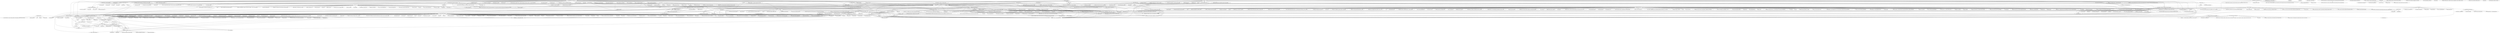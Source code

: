 strict digraph{
"http://cssanalytics.wordpress.com" [label="CSSA"];
"http://blogs.sas.com/content/sascom" [label="SAS Voices - News and views from the people who make SAS a great place to work"];
"http://statisticalgraphics.blog.com" [label="http://statisticalgraphics.blog.com"];
"http://rdatamining.wordpress.com" [label="blog.RDataMining.com | R and Data Mining"];
"http://chartporn.org" [label="Chart Porn"];
"http://allthingsr.blogspot.com" [label="All Things R"];
"http://ejfox.com" [label="Hi, I'm EJ Fox"];
"http://swedeneurostat.blogspot.com" [label="Sweden Statistics"];
"http://psychologicalstatistics.blogspot.com" [label="Psychological Statistics"];
"http://cscs.umich.edu/~crshalizi/weblog" [label="Three-Toed Sloth"];
"http://blog.sigfpe.com" [label="A Neighborhood of Infinity"];
"http://threesixty360.wordpress.com" [label="360"];
"http://yaroslavvb.blogspot.com" [label="Machine Learning, etc"];
"http://www.datavisualization.fr" [label="Looking 4 data visualization"];
"http://www.ask-cato.com" [label="Ask Cato | The official blog of Cato ResearchAsk Cato | The official blog of Cato Research"];
"http://www.columnfivemedia.com" [label="Column Five: Infographics, Data Visualization and Motion Graphics"];
"http://complexdiagrams.com" [label="Complex Diagrams"];
"http://bigcomputing.blogspot.com" [label="Big Computing"];
"http://www.edgebio.com/blog" [label="Blogs | EdgeBio"];
"http://blog.smola.org" [label="Adventures in Data Land"];
"http://manyeyes.alphaworks.ibm.com/manyeyes" [label="http://manyeyes.alphaworks.ibm.com/manyeyes"];
"http://pbeltrao.blogspot.com" [label="Public Rambling"];
"http://junkcharts.typepad.com/junk_charts" [label="Junk Charts"];
"http://jess3.com" [label="JESS3"];
"http://cra.org/govaffairs/blog" [label="COMPUTING RESEARCH POLICY BLOG"];
"http://www.marketingcharts.com" [label="MarketingCharts: charts & data for marketers in online, Excel and PowerPoint formats"];
"http://www.graphoftheweek.org" [label="Graph of the Week"];
"http://peltiertech.com/WordPress" [label="Peltier Tech Blog"];
"http://www.joeparry.com/blog" [label="Visual Design &amp; Analysis"];
"http://www.sas-programming.com" [label="SAS Programming for Data Mining"];
"http://blogs.williams.edu/Morgan" [label="Frank Morgan"];
"http://hdr.undp.org" [label="Human Development Reports (HDR) - United Nations Development Programme (UNDP)"];
"http://taoshistat.wordpress.com" [label="Learning From Data"];
"http://biostatmatt.com" [label="BioStatMatt"];
"http://www.datadrivenconsulting.com" [label="Data Driven: Data Analytics, Dashboard Design"];
"http://www.comscoredatamine.com" [label="The comScore Data Mine | Colorful, bite-sized graphical representations of the best discoveries we unearth from our data."];
"https://gephi.org" [label="Gephi, an open source graph visualization and manipulation software"];
"http://spittoon.23andme.com" [label="The 23andMe Blog"];
"http://weblog.fortnow.com" [label="Computational Complexity"];
"http://liesdamnedliesstatistics.com" [label="Lies, damned lies and statistics | Consumer behaviour, social media and advertising stats"];
"http://ml.typepad.com" [label="Machine Learning Thoughts"];
"http://www.statista.com" [label="&bull; Statista - The Statistics Portal for Market Data, Market Research and Market Studies"];
"http://regularize.wordpress.com" [label="regularize"];
"http://www.infogra.ph" [label="Infogra.ph - Infographics and Data Visualizations"];
"http://statosphere.misentropy.com" [label="statosphere"];
"http://www.briancragin.com" [label="Cragin Design | Cragin Design"];
"http://www.cscs.umich.edu/~crshalizi/weblog" [label="Three-Toed Sloth"];
"http://ripetungi.com" [label="ripetungi"];
"http://seriousstats.wordpress.com" [label="Serious Stats"];
"http://genesearch.wordpress.com" [label="http://genesearch.wordpress.com"];
"http://www.usefulcharts.com" [label="UsefulCharts.com | Cool Charts &amp; Timelines"];
"http://shom83.blogspot.com" [label="http://shom83.blogspot.com"];
"http://terahertztechnology.blogspot.com" [label="Terahertz Technology"];
"http://pixel-shaker.fr" [label="Pixel shaker  Blog d&#8217;opinions et de rflexions sur le traitement d&#8217;images et autres sujets plus ou moins connexes (par Frdric Morain-Nicolier):"];
"http://digitheadslabnotebook.blogspot.com" [label="Digithead's Lab Notebook"];
"http://www.aliquote.org" [label="www.aliquote.org [Christophe Lalanne]"];
"http://www.infographiclove.com" [label="Infographic Showcase of the Best Data Visualization | Infographic Love"];
"http://dataremixed.com" [label="DataRemixed"];
"http://jermdemo.blogspot.com" [label="Jermdemo Raised to the Law"];
"http://infographicjournal.com" [label="Infographic Journal - A Collection of Great Infographics"];
"http://dustingmixon.wordpress.com" [label="Short, Fat Matrices"];
"http://sharpstatistics.co.uk" [label="Sharp Statistics | Value from data"];
"http://www.folioart.co.uk" [label="Folio - Illustration agency based in London, UK - Worldwide agents for Illustrators, Artists, Designers"];
"http://mfadiagrams.blogspot.com" [label="MFA Diagrams"];
"http://www.infojocks.com" [label="Infojocks Sports Graphics (returning soon!)"];
"http://underpoint05.wordpress.com" [label="&quot;But it&#039;s under .05!&quot;"];
"http://www.arsmathematica.net" [label="Ars Mathematica | Dedicated to the mathematical arts."];
"http://designnotes.info" [label="DesignNotes by Michael Surtees | Testing &amp; Sprinting"];
"http://davidmlane.com/hyperstat/index.html" [label="HyperStat Online: An Introductory Statistics Textbook and Online Tutorialfor Help in Statistics Courses"];
"http://www.niceone.org" [label="niceone.org"];
"http://ergodicity.net" [label="An Ergodic Walk"];
"http://espacevide.net/articles" [label="|| Espace Vide || Research | Thoughts | Reviews | - Articles"];
"http://blogstats.wordpress.com" [label="Blog about Stats"];
"http://www.datapointed.net" [label="Data Pointed"];
"http://www.corrada.com/blog" [label="De Rerum Natura | Randomness, entropy, pattern matching, maps, geometry, knots, and scientific readings"];
"http://www.perceptualedge.com/blog" [label="Visual Business Intelligence"];
"http://www.sankey-diagrams.com" [label="Sankey Diagrams"];
"http://ivory.idyll.org/blog" [label="Living in an Ivory Basement"];
"http://mrepidemiology.com" [label="Mr Epidemiology"];
"http://www.themonkeycage.org" [label="The Monkey Cage"];
"http://karpathy.ca/myblog" [label="Andrej Karpathy: Blog"];
"http://quantivity.wordpress.com" [label="Quantivity"];
"http://www.statsmakemecry.com" [label="Statistics Blog - Stats Make Me Cry"];
"http://bps-msc.blogspot.com" [label="BPS Mathematics, Statistics &amp; Computing Section"];
"http://www.juiceanalytics.com/writing" [label="Our Writing &#8211; Juice Analytics - Your data is meant for action."];
"http://mysliceofpizza.blogspot.com" [label="my slice of pizza"];
"http://malkarouri.wordpress.com" [label="On Another Dimension"];
"http://www.vizworld.com" [label="VizWorld.com - Visualization, Computer Graphics, and Animation"];
"http://oelemento.wordpress.com" [label="Olivier Elemento&#8217;s weblog"];
"http://bcbio.wordpress.com" [label="Blue Collar Bioinformatics"];
"http://www.terminally-incoherent.com/blog" [label="Terminally Incoherent | I will not fix your computer."];
"http://www.giseliramos.com.br/blog" [label="CyberGi"];
"http://nuit-blanche.blogspot.com" [label="Nuit Blanche"];
"http://crossedstreams.com/wordpress" [label="crossedstreams.com. Total protonic reversal!"];
"http://kbroman.wordpress.com" [label="The stupidest thing&#8230;"];
"http://www.overcomingbias.com" [label="http://www.overcomingbias.com"];
"http://learnandteachstatistics.wordpress.com" [label="Learn and Teach Statistics and Operations Research | Demystifying statistics and O.R for learners and teachers."];
"http://www.neoformix.com" [label="Neoformix - Discovering and Illustrating Patterns in Data"];
"http://web.ece.rice.edu/richb" [label="Richard Baraniuk"];
"http://joelcadwell.blogspot.com" [label="Engaging Market Research"];
"http://blogs.sas.com/blognormal" [label="John Sall - The Corner Office"];
"http://terrytao.wordpress.com" [label="What&#8217;s new"];
"http://mirror2image.wordpress.com" [label="Mirror Image"];
"http://onertipaday.blogspot.com" [label="One R Tip A Day"];
"http://dailytekk.com" [label="DailyTekk | Cool and useful tech curation"];
"http://godplaysdice.blogspot.com" [label="God Plays Dice"];
"http://romainfrancois.blog.free.fr" [label="Romain Francois, Professional R Enthusiast"];
"http://mybiasedcoin.blogspot.com" [label="My Biased Coin"];
"http://brenocon.com/blog" [label="AI and Social Science &#8211; Brendan O&#039;Connor | cognition, language, social systems; statistics, visualization, computation"];
"http://blog.infochimps.com" [label="http://blog.infochimps.com"];
"http://infostructuralist.wordpress.com" [label="The Information Structuralist"];
"http://webmaths.wordpress.com" [label="Webmaths | &#8230;where Mathematics is tastier than Pavlova&#8230;"];
"http://wmbriggs.com/blog" [label="http://wmbriggs.com/blog"];
"http://mrvacuumtube.blogspot.com" [label="Mr. Vacuum Tube"];
"http://www.andypope.info/index.htm" [label="AJP Excel Information"];
"http://thousandfold.net/cz" [label="ChapterZero"];
"http://www.InfoMonkeys.com" [label="InfoMonkeys.com | Infographic Design, Research, Writing & SMM"];
"http://allendowney.blogspot.com" [label="Probably Overthinking It"];
"http://www.data-mining-blog.com" [label="Data Mining - Blog.com: news & infos for Data Mining Tools an Cloud Mining in CRM and Directmarketing"];
"http://gowers.wordpress.com" [label="Gowers&#039;s Weblog"];
"http://www.staubman.com/index.php" [label="Stivo"];
"http://nuit-blanche.blogspot.it" [label="http://nuit-blanche.blogspot.it"];
"http://statisticsforum.wordpress.com" [label=""];
"http://rhodestales.com" [label="Patrick Rhodes"];
"http://timsalimans.com" [label="Tim Salimans on Data Analysis"];
"http://geekmusfir.wordpress.com" [label="Geekmusfir"];
"http://guiuestc.blogspot.com" [label="http://guiuestc.blogspot.com"];
"http://educationandstatistics.blogspot.com" [label="Education and Statistics"];
"http://infographicsite.com" [label="http://infographicsite.com"];
"http://scienceandreason.blogspot.com" [label="http://scienceandreason.blogspot.com"];
"http://www.r-statistics.com" [label="R-statistics blog"];
"http://davidakenny.net" [label="Homepage of David A. Kenny"];
"http://radar.oreilly.com" [label="O&#039;Reilly Radar - Insight, analysis, and research about emerging technologies"];
"http://www.infographicsshowcase.com" [label="Infographics Showcase - Infographic Reviews - Submit Infographic"];
"http://errorstatistics.com" [label="Error Statistics Philosophy"];
"http://www.theworldasflatland.net" [label="http://www.theworldasflatland.net"];
"http://ongenes.blogspot.com" [label="Information on Genes"];
"http://www.statsmakemecry.com/smmctheblog" [label="Statistics Blog - Stats Make Me Cry"];
"http://davegiles.blogspot.com" [label="Econometrics Beat: Dave Giles' Blog"];
"http://www.geneticsandhealth.com" [label="http://www.geneticsandhealth.com"];
"http://www.visualcomplexity.com/vc" [label="visualcomplexity.com | A visual exploration on mapping complex networks"];
"http://rtutorialseries.blogspot.com" [label="R Tutorial Series"];
"http://fellinlovewithdata.com" [label="http://fellinlovewithdata.com"];
"http://orgtheory.wordpress.com" [label="orgtheory.net"];
"http://freakonometrics.blog.free.fr" [label="Freakonometrics"];
"http://thelogcabin.wordpress.com" [label="The Log Cabin | All things data in a data-rich world."];
"http://errorstatistics.blogspot.com" [label="Error Statistics Philosophy"];
"http://hashimotolaboratory.blogspot.com" [label="Hashimoto Laboratory's Blog"];
"http://omicsomics.blogspot.com" [label="Omics! Omics!"];
"http://ngs-expert.com" [label="NGS Expert Blog"];
"http://www.analyticbridge.com" [label="AnalyticBridge - Social Network For Analytic Professionals"];
"http://r-bloggers.com" [label="R-bloggers | R news &amp; tutorials from the web"];
"http://blog.computationalcomplexity.org" [label="Computational Complexity"];
"http://daily-scala.blogspot.com" [label="http://daily-scala.blogspot.com"];
"http://mygenomix.wordpress.com" [label="my GenomiX"];
"http://communicationnation.blogspot.com" [label="Communication Nation"];
"http://bergmanlab.smith.man.ac.uk/?page_id=45" [label="@Bergman Lab"];
"http://www.mii.ucla.edu/causality" [label="Causal Analysis in Theory and Practice"];
"http://visualcomplexity.com" [label="visualcomplexity.com | A visual exploration on mapping complex networks"];
"http://blog.data-miners.com" [label="Data Miners Blog"];
"http://timeplots.com" [label="timeplots posters history infographics data"];
"http://blog.goldenhelix.com" [label="http://blog.goldenhelix.com"];
"http://lamages.blogspot.com" [label="mages' blog"];
"http://blogperso.univ-rennes1.fr/arthur.charpentier" [label="Arthur Charpentier"];
"http://messymatters.com" [label="http://messymatters.com"];
"http://rna-seqblog.com" [label="RNA-Seq Blog"];
"http://blogs.sas.com/content/iml" [label="The DO Loop - Statistical programming in SAS with an emphasis on SAS/IML programs"];
"http://tierneylab.blogs.nytimes.com" [label="Social Sciences and Society - TierneyLab Blog - NYTimes.com"];
"http://www.infogr8.com" [label="http://www.infogr8.com"];
"http://matlabdatamining.blogspot.com" [label="Data Mining in MATLAB"];
"http://bayesianbiologist.com" [label="bayesianbiologist"];
"http://datamining.typepad.com" [label="Data Mining: Text Mining, Visualization and Social Media"];
"http://thewhyaxis.info" [label="http://thewhyaxis.info"];
"http://marciomarim.com/blog" [label="Marcio Marim"];
"http://www.walkingrandomly.com" [label="Walking Randomly"];
"http://infographicworld.com" [label="Infographics Data Visualization"];
"http://mathblogging.wordpress.com" [label="Mathblogging.org &#8212; the Blog"];
"http://codeandculture.wordpress.com" [label="Code and Culture"];
"http://secretsofconsulting.blogspot.com" [label="http://secretsofconsulting.blogspot.com"];
"http://probweb.berkeley.edu" [label="Probability Web"];
"http://compgen.blogspot.com" [label="http://compgen.blogspot.com"];
"http://www.rdatamining.com" [label="RDataMining.com: R and Data Mining"];
"http://www.swissinfographics.com" [label="SwissInfographics - Excellence in infographics and data visualization"];
"http://flxlexblog.wordpress.com" [label="In between lines of code"];
"http://blog.openhelix.eu" [label="OpenHelix Blog"];
"http://blogs.mbs.edu/fishing-in-the-bay" [label="http://blogs.mbs.edu/fishing-in-the-bay"];
"http://dahuasky.wordpress.com" [label="http://dahuasky.wordpress.com"];
"http://ubseblz.wordpress.com" [label="Economics and Statistics Confuse Me"];
"http://blog.lupi-software.com" [label="Lupi on Software&#8230;"];
"http://strangemaps.wordpress.com" [label="http://strangemaps.wordpress.com"];
"http://www.genomesunzipped.org" [label="Genomes Unzipped"];
"http://bickson.blogspot.com" [label="Large Scale Machine Learning and Other Animals"];
"http://doingbayesiandataanalysis.blogspot.com" [label="http://doingbayesiandataanalysis.blogspot.com"];
"http://www.freakonomics.com/blog" [label="Freakonomics &raquo; Blog"];
"http://www.maxgadney.com" [label="maxgadney.com"];
"http://quantombone.blogspot.com" [label="tombone's blog"];
"http://statswithcats.wordpress.com" [label="Stats With Cats Blog | &#8230; for when you can&#039;t solve life&#039;s problems with statistics alone."];
"http://faculty.chass.ncsu.edu/garson/PA765/statnote.htm" [label="StatNotes: Topics in Multivariate Analysis, from G. David Garson at North Carolina State University, Public Administration Program"];
"http://highlyscalable.wordpress.com" [label="Highly Scalable Blog"];
"http://trinkersstatsstuff.wordpress.com" [label="TRinker&#039;s Stats Blog | Just another WordPress.com site"];
"http://xianblog.wordpress.com" [label="Xi&#039;an&#039;s Og"];
"http://addictedtor.free.fr/graphiques" [label="http://addictedtor.free.fr/graphiques"];
"http://blogs.sas.com/content/sasdummy" [label="http://blogs.sas.com/content/sasdummy"];
"http://darrenjw.wordpress.com" [label="Darren Wilkinson&#039;s research blog"];
"http://pathogenomics.bham.ac.uk/blog" [label="Pathogens: Genes and Genomes: A heady mix of bacterial pathogenomics, next-generation sequencing, type-III secretion, bioinformatics and evolution!"];
"http://www.inside-r.org" [label="http://www.inside-r.org"];
"http://mat.gsia.cmu.edu/blog" [label="http://mat.gsia.cmu.edu/blog"];
"http://InfographicDesign.org" [label="Infographic Design - Custom Infographics and Information Graphics Services"];
"http://periscopic.com" [label="Periscopic: Do good with data"];
"http://hackaday.com" [label="Hack a Day"];
"http://blog.360.yahoo.com/blog-fjmXwIAjcKjZxsEcaDFYdQ--" [label="Sign in to Yahoo!"];
"http://googlepolitics.blogspot.com" [label="Politics &amp; Elections Blog"];
"http://www.cnblogs.com/jerrylead" [label="http://www.cnblogs.com/jerrylead"];
"http://blogs.reuters.com/felix-salmon" [label="Felix Salmon"];
"http://infographiq.com" [label="Infographiq - The Very Best Of Data Visualisation and InfographicsInfographiq"];
"http://blog.gillerinvestments.com" [label="http://blog.gillerinvestments.com"];
"http://fungalgenomes.org/blog" [label="The Hyphal Tip | Digesting the fungal genomes"];
"http://blog.rguha.net" [label="So much to do, so little time"];
"http://unapologetic.wordpress.com" [label="The Unapologetic Mathematician"];
"http://blogs.forrester.com/market_insights" [label="Market Insights | Forrester Blogs"];
"http://media.aau.dk/CRISSP" [label="Collective for Research in Interaction, Sound, and Signal Processing"];
"http://www.politigenomics.com" [label="PolITiGenomics"];
"http://datamining.typepad.com/data_mining" [label="Data Mining: Text Mining, Visualization and Social Media"];
"http://nuit-blanche.wordpress.com" [label="WordPress.com"];
"http://statisfaction.wordpress.com" [label="Statisfaction"];
"http://seqonomics.blogspot.it" [label="Seqonomics"];
"http://djalil.chafai.net/blog" [label="Libres penses d&#039;un mathmaticien ordinaire"];
"http://analytics4business.wordpress.com" [label="analytics4business"];
"http://www.visualcomplexity.com/vc/blog" [label="VC blog"];
"http://martynplummer.wordpress.com" [label="JAGS News | Statistical Computing + Bayesian Modelling"];
"http://timelyportfolio.blogspot.com" [label="Timely Portfolio"];
"http://newsaesthetics.tumblr.com" [label="News Aesthetics"];
"http://junkcharts.typepad.com" [label="Junk Charts"];
"http://xplane.com" [label="XPLANE | Better business, designed."];
"http://blogs.wsj.com/numbersguy" [label="The Numbers Guy - WSJ"];
"http://www.decisionsciencenews.com" [label="Decision Science News"];
"http://www.thegeneticgenealogist.com" [label="The Genetic Genealogist | Adding DNA to the Genealogist&#039;s Toolbox"];
"http://www.portfolioprobe.com/blog" [label="Blog | Portfolio Probe | Generate random portfolios. Fund management software by Burns Statistics"];
"http://eagereyes.org" [label="eagereyes"];
"http://blog.stodden.net" [label="Victoria Stodden"];
"https://wiki.hpcc.msu.edu/display/~johnj@msu.edu/Home" [label="Home - John B Johnston - HPCC Wiki"];
"http://www.serialmapper.com" [label="Serial Mapper"];
"http://timmanns.blogspot.com" [label="Blog by Tim Manns (data mining blog)"];
"http://thegenesherpa.blogspot.com" [label="Gene Sherpas: Personalized Medicine and You"];
"http://iitstatwizards.blogspot.com" [label="http://iitstatwizards.blogspot.com"];
"http://stochastix.wordpress.com" [label="Rod Carvalho"];
"http://sas-and-r.blogspot.com" [label="http://sas-and-r.blogspot.com"];
"http://www.programmingr.com/taxonomy/term/14/0" [label="http://www.programmingr.com/taxonomy/term/14/0"];
"http://freakonometrics.blog.free.fr/index.php" [label="Freakonometrics"];
"http://utvbloggen.se" [label="Entreprenr Jonas Lejon"];
"http://www.mathlesstraveled.com" [label="The Math Less Traveled | Explorations in mathematical beauty"];
"http://nowsourcing.com" [label="Infographic Design | Louisville Social Media Marketing | NowSourcing.com 502-442-7914"];
"http://using-r-project.blogspot.com" [label="The power of R"];
"http://realizationsinbiostatistics.blogspot.com" [label="Realizations in Biostatistics"];
"http://www.quantumforest.com" [label="Quantum Forest | A shoebox for scribbles on data analysis by Luis A. Apiolaza"];
"http://lovestats.wordpress.com" [label="The LoveStats Blog | Opinions about social media market research, charts, statistics, and more"];
"http://opticalimaging.org/OISblog" [label="OISblog"];
"http://neomam.com" [label="Neo Mam Infographic Agency"];
"http://www.johnmyleswhite.com" [label="John Myles White: &quot;He who refuses to do arithmetic is doomed to talk nonsense.&quot;"];
"http://www.theusrus.de/blog" [label="Statistical Graphics and more"];
"http://www.straightstatistics.org" [label="http://www.straightstatistics.org"];
"http://www.pandasthumb.org" [label="The Panda's Thumb"];
"http://nextgenseq.blogspot.com" [label="Next-Gen Sequencing"];
"http://haldanessieve.org" [label="Haldane&#039;s Sieve | Discussing preprints in population and evolutionary genetics"];
"http://understandinguncertainty.org" [label="Understanding Uncertainty"];
"http://laurent-duval.blogspot.com" [label="La vertu d'un LA The virtue of an A - A fortunate hive"];
"http://suksmono.wordpress.com" [label="Chaotic Pearls"];
"http://www.joelertola.com/grfx/index.html" [label="Joe Lertola Illustration"];
"http://brainstat.blogspot.com" [label="brain + map + statistics"];
"http://blog.diegovalle.net" [label="Diego Valle's Blog"];
"http://infographer.ru/en" [label="http://infographer.ru/en"];
"http://www.westwood.edu/programs/school-of-design/visual-communications" [label="Visual Communications Degree - Available Online @ Westwood College"];
"http://www.r-chart.com" [label="R-Chart"];
"http://myreckonings.com/wordpress" [label="Dead Reckonings - Lost Art in the Mathematical Sciences"];
"http://blog.revolutionanalytics.com" [label="Revolutions"];
"http://nsaunders.wordpress.com" [label="What You&#039;re Doing Is Rather Desperate | Notes from the life of a bioinformatics researcher"];
"http://www.neurevolution.net" [label="Neurevolution"];
"http://hunch.net" [label="Machine Learning (Theory)"];
"http://www.statschat.org.nz" [label="Stats Chat"];
"http://thegenomefactory.blogspot.com.au" [label="The Genome Factory"];
"http://spectralholes.blogspot.com" [label="Spectral Holes. A blog on cognitive radio"];
"http://fivethirtyeight.blogs.nytimes.com" [label="Election Forecasts - FiveThirtyEight Blog - NYTimes.com"];
"http://hackmap.blogspot.com" [label="Bio and Geo Informatics"];
"http://lousodrome.net/blog" [label="Lousodrome | La lose 2.0"];
"http://quomodocumque.wordpress.com" [label="Quomodocumque"];
"http://electronsandholes.blogspot.com" [label="http://electronsandholes.blogspot.com"];
"http://statsblogs.com" [label="Statistics Blogs @ StatsBlogs.com"];
"http://robinryder.wordpress.com" [label="Robin Ryder&#039;s blog"];
"http://permut.wordpress.com" [label="Permutations"];
"http://news.bbc.co.uk/1/hi/magazine/7883619.stm" [label="BBC NEWS | UK | Magazine | How to measure the grimness of a recession"];
"http://blogs.sas.com/sasdummy" [label="http://blogs.sas.com/sasdummy"];
"http://www.statisticsblog.com" [label="Probability and statistics blog"];
"http://migration.wordpress.com" [label="Migrations"];
"http://www.iq.harvard.edu/blog/sss" [label="Social Science Statistics Blog"];
"http://fabricebaudoin.wordpress.com" [label="Research and Lecture notes"];
"http://www.jamesandthegiantcorn.com" [label="James and the Giant Corn"];
"http://core-genomics.blogspot.com" [label="http://core-genomics.blogspot.com"];
"http://rbaltman.wordpress.com" [label="Building confidence. | Just another WordPress.com weblog"];
"http://stataccess.blogspot.com" [label="Access to Statistics"];
"http://blogs.forbes.com/naomirobbins" [label="Naomi Robbins - Effective Graphs - Forbes"];
"http://www.wallstats.com" [label="WallStats - The Art of Information"];
"http://fseoane.net/blog" [label="I say things"];
"http://www.drewconway.com/zia" [label="Zero Intelligence Agents"];
"http://www.dataminingblog.com" [label="Data Mining Research - www.dataminingblog.com"];
"http://sayitvisually.com" [label="Say It Visually! | Explanation Videos &amp; Plain English Animations for Businesses - Say It Visually!"];
"http://www.statalgo.com" [label="statalgo: Computational Statistics, Machine Learning, and Finance"];
"http://www.statsblogs.com" [label="Statistics Blogs @ StatsBlogs.com"];
"http://ongenetics.blogspot.com" [label="On Genetics"];
"http://www.chartsmapsdiagrams.com" [label="Information Graphics - Welcome"];
"http://rsnippets.blogspot.com" [label="R snippets"];
"http://bpchesney.org" [label="bpchesney.org"];
"http://two-n.com" [label="TWO-N"];
"http://christophergandrud.blogspot.com" [label="http://christophergandrud.blogspot.com"];
"http://tm.durusau.net" [label="Another Word For It"];
"http://bogumilkaminski.home.pl/index.php" [label="http://bogumilkaminski.home.pl/index.php"];
"http://brainchronicle.blogspot.com" [label="http://brainchronicle.blogspot.com"];
"http://simplecomplexity.net" [label="http://simplecomplexity.net"];
"http://www.databison.com" [label="Excel Formula, Charts, Macro, VBA and Tips | Excel &amp; VBA &#8211; Databison"];
"http://r4stats.com" [label="r4stats.com | Analyzing the World of Analytics"];
"http://newswithnumbers.com" [label="News With Numbers"];
"http://datajournalists.org" [label="Data Journalists"];
"http://simplystatistics.org" [label="Simply Statistics"];
"http://gilkalai.wordpress.com" [label="Combinatorics and more | Gil Kalai&#8217;s blog"];
"http://www.97thfloor.com/social-media/infographics" [label="Infographics Design Company | Data Visualization | Infographic Viral Marketing"];
"http://www.johndcook.com/blog" [label="The Endeavour &#8212; The blog of John D. Cook"];
"http://www.linkedin.com/in/keithrobison" [label="Keith Robison | LinkedIn"];
"http://www.funnelinc.com" [label="FUNNEL INCORPORATED - INFOGRAPHICS - ICONS"];
"http://scienceinthesands.blogspot.com" [label="http://scienceinthesands.blogspot.com"];
"http://normaldeviate.wordpress.com" [label="Normal Deviate"];
"http://abbottanalytics.blogspot.com" [label="http://abbottanalytics.blogspot.com"];
"http://statbandit.wordpress.com" [label="Stat Bandit"];
"http://www.johngrimwade.com" [label="John Grimwade Information Graphics"];
"http://mathpages.blogspot.com" [label="http://mathpages.blogspot.com"];
"http://to-cs.blog.sohu.com" [label="http://to-cs.blog.sohu.com"];
"http://visualmethods.blogspot.com" [label="visual methods:  information visualization design for the people!"];
"http://robjhyndman.com" [label="Rob J Hyndman -"];
"http://lewko.wordpress.com" [label="Lewko&#039;s blog"];
"http://nicolasrapp.com" [label="nicolasrapp.com"];
"http://www.flowingdata.com" [label="FlowingData | Data Visualization, Infographics, and Statistics"];
"http://flowingdata.com" [label="FlowingData | Data Visualization, Infographics, and Statistics"];
"http://gettinggeneticsdone.blogspot.com" [label="Getting Genetics Done"];
"http://brainwindows.wordpress.com" [label="Brain Windows"];
"http://www.cerebralmastication.com" [label="Cerebral Mastication"];
"http://blog.informationgeometry.org" [label="Computational Information Geometry Wonderland"];
"http://blog.malde.org" [label="Home"];
"http://ftalphaville.ft.com" [label="FT Alphaville | Instant market news and commentary from the Financial Times"];
"http://www.smartdraw.com" [label="SmartDraw - More Than Just Draw... Productivity Every Day"];
"http://infographiclabs.com" [label="http://infographiclabs.com"];
"http://my.biotechlife.net" [label="My Biotech Life"];
"http://planetr.stderr.org" [label="Planet R"];
"http://www.cros-portal.eu/frontpage" [label="| Collaboration between Researchers and Official Statisticians"];
"http://www.kimberleycrofts.com" [label="kimberley crofts"];
"http://www.massgenomics.org" [label="Massgenomics"];
"http://blog.i2pi.com" [label="i2pi"];
"http://www.braintapper.com" [label="Braintapper Knowledge Solutions, Inc. : Data Warehousing, Cubes, Reports and Dashboards"];
"http://www.sciencebasedmedicine.org" [label="Science-Based Medicine"];
"http://www.andrewgelman.com/blog" [label="Blog bribes! &laquo;  Statistical Modeling, Causal Inference, and Social Science"];
"http://dataminingblog.com" [label="Data Mining Research - www.dataminingblog.com"];
"http://update.snd.org" [label="SND Update"];
"http://societytosupressthecorrelationcoefficient.wordpress.com" [label="The Society for the Suppression of the Correlation Coefficient"];
"http://11011110.livejournal.com" [label="http://11011110.livejournal.com"];
"http://www.homolog.us/blogs" [label="Homologus"];
"http://blog.echen.me" [label="Edwin Chen's Blog"];
"http://rbresearch.wordpress.com" [label="rbresearch | Quantitative research, trading strategy ideas, and backtesting for the FX and equity markets"];
"http://chandoo.org/wp" [label="Chandoo.org - Learn Microsoft Excel Online - Excel Tips, Tricks, Charting Tutorials, Download Excel Templates, Excel Formulas and More..."];
"http://www.daniel-lemire.com" [label="Daniel Lemire&#039;s blog"];
"http://physical-thought.blogspot.com" [label="http://physical-thought.blogspot.com"];
"http://www.medbioworld.com/postgenomics_blog" [label="http://www.medbioworld.com/postgenomics_blog"];
"http://www.r-bloggers.com" [label="R-bloggers | R news &amp; tutorials from the web"];
"http://gianlubaio.blogspot.com" [label="Gianluca Baio's blog"];
"http://pleiotropy.fieldofscience.com" [label="Pleiotropy"];
"http://observationalepidemiology.blogspot.com" [label="Observational Epidemiology"];
"http://people.umass.edu/mduarte/Main/Main.html" [label="http://people.umass.edu/mduarte/Main/Main.html"];
"http://www.mikesudal.com" [label="mikesudal"];
"http://infonewt.com" [label="Infographic Design by InfoNewt, LLC - Home"];
"http://worldofrcraft.blogspot.com" [label="World of R-Craft"];
"http://www.andrewgelman.com" [label="Statistical Modeling, Causal Inference, and Social Science"];
"http://www.computersdontsee.net" [label="Computers don't see"];
"http://lemire.me/blog" [label="Daniel Lemire&#039;s blog"];
"http://botthoughts.wordpress.com" [label="Bot Thoughts"];
"http://michaelnielsen.org/blog" [label="Michael Nielsen"];
"http://chartsnthings.tumblr.com" [label="chartsnthings"];
"http://zoonek2.free.fr/UNIX/48_R/all.html" [label="Statistics with R"];
"http://heuristically.wordpress.com" [label="Heuristic Andrew | Good-enough solutions for an imperfect world"];
"http://www.coolinfographics.com" [label="Cool Infographics - Blog"];
"http://ffctn.com" [label="FFunction - Data Visualization Studio"];
"http://gottwurfelt.wordpress.com" [label="God plays dice"];
"http://damarisbsarria.blogspot.com" [label="How I Am Becoming An Astronaut"];
"http://substratumseries.com" [label="Substratum"];
"http://alittleknowledge.wordpress.com" [label="Protected Blog &rsaquo; Login"];
"http://statmethods.wordpress.com" [label="statMethods blog | A Quick-R Companion"];
"http://lkozma.net/blog" [label="Laszlo Kozma&#039;s blog &#8212; next big thing syndrome"];
"http://citizen-statistician.org" [label="Citizen-Statistician | Learning to Swim in the Data Deluge"];
"http://dailyinfographic.com" [label="Daily Infographic | A New Infographic Every Day | Data Visualization, Information Design and Infographics"];
"http://www.datagenetics.com/blog.html" [label="DataGenetics"];
"http://dirk.eddelbuettel.com" [label="Dirk Eddelbuettel"];
"http://visualoop.com" [label="Visual Loop - Data visualization and infographics"];
"http://viksalgorithms.blogspot.com" [label="R, Ruby, and Finance"];
"https://wiki.hpcc.msu.edu/display/~johnj@msu.edu/" [label="Home - John B Johnston - HPCC Wiki"];
"http://trinkerrstuff.wordpress.com" [label="TRinker&#039;s R Blog | Experiments &amp; Experiences in R"];
"http://www.hilarymason.com" [label="hilarymason.com"];
"http://blogs.abcnews.com/thenumbers" [label="http://blogs.abcnews.com/thenumbers"];
"http://machinevision4users.blogspot.com" [label="http://machinevision4users.blogspot.com"];
"http://www.cscs.lsa.umich.edu/~crshalizi/weblog" [label="Three-Toed Sloth"];
"http://www.thejuliagroup.com/blog" [label="AnnMaria&#8217;s Blog"];
"http://yetaspblog.wordpress.com" [label="Le Petit Chercheur Illustr"];
"http://www.clcngs.com" [label="Blog - CLC bio"];
"http://teachingcollegemath.com" [label="Teaching College Math"];
"http://www.win-vector.com/blog" [label="Win-Vector Blog"];
"http://www.bestinfographics.co.uk" [label="Best Infographics : The best infographics around!"];
"http://baselinescenario.com" [label="The Baseline Scenario | What happened to the global economy and what we can do about it"];
"http://polylogblog.wordpress.com" [label="the polylogblog"];
"http://infosthetics.com" [label="http://infosthetics.com"];
"http://honglangwang.wordpress.com" [label="http://honglangwang.wordpress.com"];
"http://marchonscience.blogspot.com" [label="http://marchonscience.blogspot.com"];
"http://blog.visual.ly" [label="Data Visualization Blog | Visual.ly"];
"http://chrisladroue.com" [label="Christophe Ladroue"];
"http://perceptualedge.com/blog" [label="Visual Business Intelligence"];
"http://www.analysisfactor.com" [label="http://www.analysisfactor.com"];
"http://mark.reid.name/iem" [label="Home &larr; Inductio Ex Machina"];
"http://www.seewhatyoumean.blogspot.com" [label="Seewhatyoumean"];
"http://micheleguieu.blogspot.com" [label="inspiration, etc..."];
"http://guidetodatamining.com" [label="A Programmer&#039;s Guide to Data Mining  | The Ancient Art of the Numerati"];
"http://hao1990.blogspot.com" [label="Hao's TechBlog"];
"http://pleasemakeanote.blogspot.com" [label="Please Make A Note"];
"http://cooldata.wordpress.com" [label="CoolData blog"];
"http://www.2physics.com" [label="2Physics"];
"http://yihui.name/en" [label="Statistics, R, Graphics and Fun | Yihui Xie"];
"http://qchu.wordpress.com" [label="Annoying Precision"];
"http://ggorjan.blogspot.com" [label="Gregor Gorjanc (gg)"];
"http://fishyoperations.com" [label="FishyOperations &raquo; Blub!"];
"http://scienceblogs.com/digitalbio" [label="Discovering Biology in a Digital World - Just another  site"];
"http://socialmediagraphics.posterous.com" [label="Social Media Graphics - collecting all kinds of social media related charts, graphs and infographics"];
"http://serialconsign.com" [label="Welcome! | Greg J. Smith"];
"http://blog.fejes.ca" [label="blog.fejes.ca | Bioinformatics, computers, life and other ramblings&#8230; (This is my personal blog.)"];
"http://www.globalpolicyjournal.com" [label="Global Policy Journal - Practitioner, Academic, Global Governance, International Law, Economics, Security, Institutions, Comment &amp; Opinion, Media, Events, Journal"];
"http://rjlipton.wordpress.com" [label="Gdel&#8217;s Lost Letter and P=NP"];
"http://www.kinecthacks.net" [label="KinectHacks.net"];
"http://www.technologyreview.com/stream" [label="Story Archive | MIT Technology Review"];
"http://bpr3.org/?page_id=56" [label="http://bpr3.org/?page_id=56"];
"/" [label="/"];
"http://www.fluxvfx.com/shop/infographics" [label="http://www.fluxvfx.com/shop/infographics"];
"http://phylogenomics.blogspot.com" [label="The Tree of Life"];
"http://iitstatwizards.weebly.com" [label="Stat Wizards - Home"];
"http://minethatdata.blogspot.com" [label="Kevin Hillstrom:  MineThatData"];
"http://danallenby.wordpress.com" [label="Ideas for Annual Giving"];
"http://www.willowgarage.com/blog" [label="Willow Garage Blog | Willow Garage"];
"http://yall1.blogs.rice.edu" [label="YALL1: Your ALgorithms for L1"];
"http://www.theanalysisfactor.com" [label="http://www.theanalysisfactor.com"];
"http://www.ngsleaders.org" [label="NGSLeaders:: A Community for Next Generation Sequencing Pioneers"];
"http://ngs-brescia.blogspot.it" [label="NGS: News on Genomic Studies"];
"http://www.pitchinteractive.com" [label="Pitch Interactive, Inc. - A Data Visualization Studio"];
"http://www.rensenieuwenhuis.nl" [label="Curving Normality"];
"http://harvestimaging.com/blog" [label="Harvest Imaging Blog"];
"http://blog.oddhead.com" [label="Oddhead Blog"];
"http://www.visualnews.com/category/infographics" [label="Infographics - Visual News"];
"http://www.badscience.net" [label="Bad Science"];
"http://igraphicsexplained.blogspot.com" [label="iGraphics explained"];
"http://www.excelcharts.com/blog" [label="More Business Insights with Better Excel Charts and Dashboards The Excel Charts Blog"];
"http://engineering-returns.com" [label="Engineering Returns"];
"http://blogs.forbes.com/matthewherper" [label="Matthew Herper - The Medicine Show - Forbes"];
"http://machine-learning.blogspot.com" [label="Social Media, Data Mining &amp; Machine Learning"];
"http://blog.plover.com" [label="The Universe of Discourse: Where should usage messages go?"];
"http://conflate.net/inductio" [label="Home &larr; Inductio Ex Machina"];
"http://www.informationisbeautiful.net" [label="Information Is Beautiful | Ideas, issues, knowledge, data - visualized!"];
"http://understandinguncertainty.org/blog" [label="Blogs | Understanding Uncertainty"];
"http://vizwiz.blogspot.com" [label="VizWiz - Data Visualization Done Right"];
"http://scienceblogs.com/evolgen" [label="evolgen - Just another  site"];
"http://nlpers.blogspot.com" [label="natural language processing blog"];
"http://www.styleandflow.com" [label="Lorazepam With Depression :: Buy Online Without Prescription"];
"http://linbaba.wordpress.com" [label="Journey into Randomness"];
"http://vizthink.com" [label="VizThink | All you need to know about Visual Thinking"];
"http://wildaboutmath.com" [label="Wild About Math!"];
"http://alstatr.blogspot.com" [label="ALSTAT R Blog"];
"http://geomblog.blogspot.com" [label="The Geomblog"];
"http://kevin-gattaca.blogspot.com" [label="http://kevin-gattaca.blogspot.com"];
"http://visualthinkmap.blogspot.com" [label="Visual Think Map"];
"http://blog.vinux.in" [label="Fiddling with data and code - Statistics, Time series, Optimization, R, Latex, Graphics, and Linux"];
"http://thedailyviz.com" [label="The Daily Viz | By Matt Stiles"];
"http://www.infographicsblog.com" [label="Infographics Blog: Reviews of the Best Infographic Design Ideas"];
"http://junkcharts.typepad.com/numbersruleyourworld" [label="Numbers Rule Your World"];
"http://www.mathfinance.cn" [label="Quantitative Finance Collector"];
"http://tiffanyfarrant.co.uk" [label="Tiffany Farrant - Information Design"];
"http://www.thepersonalgenome.com" [label="The Personal Genome"];
"http://www.genomeweb.com" [label="GenomeWeb"];
"http://stupidmatlabhacks.tumblr.com" [label="Stupid Matlab Hacks"];
"http://scharrheds.blogspot.com" [label="Health Economics and Decision Science Blog @ ScHARR"];
"http://www.futurepicture.org" [label="FUTUREPICTURE"];
"https://normaldeviate.wordpress.com" [label="Normal Deviate"];
"http://www.vizthink.com/blog" [label="VizThink | All you need to know about Visual Thinking"];
"http://systematicinvestor.wordpress.com" [label="Systematic Investor"];
"http://timharford.com/articles/undercovereconomist" [label="Tim Harford &#8212; Undercover Economist"];
"http://www.mathpuzzle.com" [label="MathPuzzle.com"];
"http://image-sensors-world.blogspot.com" [label="Image Sensors World"];
"http://blog.thingiverse.com" [label="Thingiverse Blog &raquo; Exploring the Universe of Things"];
"http://seqanswers.com" [label="SEQanswers Home"];
"http://mathnotations.blogspot.com" [label="http://mathnotations.blogspot.com"];
"http://adventuresinr.wordpress.com" [label="Adventures in R | Just another WordPress.com site"];
"http://www.spsstools.net" [label="Raynald's SPSS Tools"];
"http://almostsure.wordpress.com" [label="Almost Sure"];
"http://weitaiyun.blogspot.com" [label="http://weitaiyun.blogspot.com"];
"http://jeromyanglim.blogspot.com" [label="Jeromy Anglim&#39;s Blog: Psychology and Statistics"];
"http://www.zcliu.org/blog" [label="Blog | Zhicheng Liu"];
"http://infographicsnews.blogspot.com" [label="Infographics news"];
"http://www.datamining-blog.de" [label="Data Mining - Blog.de: News & Infos zu Data Mining Tools und Cloud Mining in CRM und Direktmarketing"];
"http://www.eyeondna.com" [label="Eye on DNA &#8212; How will it change your life?"];
"http://bit-player.org" [label="bit-player"];
"http://blog.many-eyes.com" [label="http://blog.many-eyes.com"];
"http://www.genomicslawreport.com" [label="Genomics Law Report"];
"http://www.guardian.co.uk/news/datablog" [label="Data journalism and data visualization from the Datablog | News | The Guardian"];
"http://www.carlislerainey.com" [label="Carlisle Rainey"];
"http://learnr.wordpress.com" [label="Learning R"];
"http://pairach.com" [label="Pairach Piboonrungroj"];
"http://www.markheckmann.de" [label="Mark Heckmann &#8211; Blog"];
"http://numberblog.wordpress.com" [label="Big Numbers"];
"http://onbiostatistics.blogspot.com" [label="On Biostatistics and Clinical Trials"];
"http://gazeinteraction.blogspot.com" [label="Martin Tall On Gaze Interaction"];
"http://rdataviz.wordpress.com" [label="Data visualization (in R)"];
"http://www.mikewirthart.com" [label="Infographic design"];
"http://davidketcheson.info" [label="David Ketcheson"];
"http://rgm2.lab.nig.ac.jp/RGM2/images.php?show=all&pageID=1405" [label="R Graphical Manual"];
"http://media.aau.dk/null_space_pursuits" [label="Pursuits in the Null Space"];
"http://ryouready.wordpress.com" [label="&quot;R&quot; you ready?"];
"http://shuisman.com" [label="Sander Huisman"];
"http://www.r-tutor.com" [label="An R Introduction to Statistics | R Tutorial"];
"http://sinama.org" [label="Kauman Sama Online: Sinama Social Network for Sama &amp; Bajau"];
"http://letsplaymath.wordpress.com" [label="Let&#039;s Play Math!"];
"http://infographicpics.com" [label="Infographic Pics - Infographics blog covering infographics, and visually stimulating information"];
"http://thestatsblog.wordpress.com" [label=""]
"http://chartporn.org" -> "http://flowingdata.com";
"http://chartporn.org" -> "http://www.coolinfographics.com";
"http://chartporn.org" -> "http://www.informationisbeautiful.net";
"http://psychologicalstatistics.blogspot.com" -> "http://www.r-bloggers.com";
"http://psychologicalstatistics.blogspot.com" -> "http://seriousstats.wordpress.com";
"http://psychologicalstatistics.blogspot.com" -> "http://www.andrewgelman.com";
"http://psychologicalstatistics.blogspot.com" -> "http://bps-msc.blogspot.com";
"http://psychologicalstatistics.blogspot.com" -> "http://societytosupressthecorrelationcoefficient.wordpress.com";
"http://junkcharts.typepad.com/junk_charts" -> "http://designnotes.info";
"http://junkcharts.typepad.com/junk_charts" -> "http://www.andrewgelman.com";
"http://junkcharts.typepad.com/junk_charts" -> "http://flowingdata.com";
"http://junkcharts.typepad.com/junk_charts" -> "http://www.guardian.co.uk/news/datablog";
"http://junkcharts.typepad.com/junk_charts" -> "http://www.sankey-diagrams.com";
"http://junkcharts.typepad.com/junk_charts" -> "http://learnr.wordpress.com";
"http://junkcharts.typepad.com/junk_charts" -> "http://www.smartdraw.com";
"http://junkcharts.typepad.com/junk_charts" -> "http://www.andypope.info/index.htm";
"http://junkcharts.typepad.com/junk_charts" -> "http://www.juiceanalytics.com/writing";
"http://junkcharts.typepad.com/junk_charts" -> "http://www.coolinfographics.com";
"http://junkcharts.typepad.com/junk_charts" -> "http://infosthetics.com";
"http://junkcharts.typepad.com/junk_charts" -> "http://www.theusrus.de/blog";
"http://junkcharts.typepad.com/junk_charts" -> "http://www.databison.com";
"http://junkcharts.typepad.com/junk_charts" -> "http://strangemaps.wordpress.com";
"http://junkcharts.typepad.com/junk_charts" -> "http://www.perceptualedge.com/blog";
"http://junkcharts.typepad.com/junk_charts" -> "http://www.visualcomplexity.com/vc/blog";
"http://junkcharts.typepad.com/junk_charts" -> "http://chandoo.org/wp";
"http://junkcharts.typepad.com/junk_charts" -> "http://www.maxgadney.com";
"http://junkcharts.typepad.com/junk_charts" -> "http://peltiertech.com/WordPress";
"http://junkcharts.typepad.com/junk_charts" -> "http://www.joeparry.com/blog";
"http://junkcharts.typepad.com/junk_charts" -> "http://www.excelcharts.com/blog";
"http://junkcharts.typepad.com/junk_charts" -> "http://www.r-bloggers.com";
"http://junkcharts.typepad.com/junk_charts" -> "http://visualmethods.blogspot.com";
"http://junkcharts.typepad.com/junk_charts" -> "http://eagereyes.org";
"http://junkcharts.typepad.com/junk_charts" -> "http://www.informationisbeautiful.net";
"http://www.graphoftheweek.org" -> "http://datajournalists.org";
"http://www.graphoftheweek.org" -> "http://www.statsblogs.com";
"http://www.graphoftheweek.org" -> "http://rhodestales.com";
"http://www.graphoftheweek.org" -> "http://www.r-bloggers.com";
"http://www.sas-programming.com" -> "http://www.statsblogs.com";
"http://www.sas-programming.com" -> "http://www.r-bloggers.com";
"http://taoshistat.wordpress.com" -> "http://understandinguncertainty.org";
"http://taoshistat.wordpress.com" -> "http://thelogcabin.wordpress.com";
"http://taoshistat.wordpress.com" -> "http://www.statsblogs.com";
"http://taoshistat.wordpress.com" -> "http://www.andrewgelman.com";
"http://taoshistat.wordpress.com" -> "http://xianblog.wordpress.com";
"http://liesdamnedliesstatistics.com" -> "http://infosthetics.com";
"http://liesdamnedliesstatistics.com" -> "http://junkcharts.typepad.com/numbersruleyourworld";
"http://liesdamnedliesstatistics.com" -> "http://datamining.typepad.com";
"http://liesdamnedliesstatistics.com" -> "http://thestatsblog.wordpress.com";
"http://liesdamnedliesstatistics.com" -> "http://www.statista.com";
"http://liesdamnedliesstatistics.com" -> "http://blogs.forrester.com/market_insights";
"http://liesdamnedliesstatistics.com" -> "http://www.statisticsblog.com";
"http://liesdamnedliesstatistics.com" -> "http://www.hilarymason.com";
"http://liesdamnedliesstatistics.com" -> "http://statosphere.misentropy.com";
"http://liesdamnedliesstatistics.com" -> "http://blog.infochimps.com";
"http://liesdamnedliesstatistics.com" -> "http://www.marketingcharts.com";
"http://liesdamnedliesstatistics.com" -> "http://www.informationisbeautiful.net";
"http://liesdamnedliesstatistics.com" -> "http://www.comscoredatamine.com";
"http://seriousstats.wordpress.com" -> "http://psychologicalstatistics.blogspot.com";
"http://seriousstats.wordpress.com" -> "http://societytosupressthecorrelationcoefficient.wordpress.com";
"http://seriousstats.wordpress.com" -> "http://www.r-bloggers.com";
"http://www.sankey-diagrams.com" -> "http://infosthetics.com";
"http://www.sankey-diagrams.com" -> "http://blog.many-eyes.com";
"http://www.sankey-diagrams.com" -> "http://flowingdata.com";
"http://www.sankey-diagrams.com" -> "http://junkcharts.typepad.com";
"http://www.sankey-diagrams.com" -> "http://statisticalgraphics.blog.com";
"http://www.sankey-diagrams.com" -> "http://chartporn.org";
"http://www.sankey-diagrams.com" -> "http://www.vizthink.com/blog";
"http://www.sankey-diagrams.com" -> "http://perceptualedge.com/blog";
"http://www.sankey-diagrams.com" -> "http://www.niceone.org";
"http://www.sankey-diagrams.com" -> "http://mfadiagrams.blogspot.com";
"http://www.sankey-diagrams.com" -> "http://eagereyes.org";
"http://www.sankey-diagrams.com" -> "http://www.visualcomplexity.com/vc";
"http://bps-msc.blogspot.com" -> "http://psychologicalstatistics.blogspot.com";
"http://bps-msc.blogspot.com" -> "http://www.decisionsciencenews.com";
"http://bps-msc.blogspot.com" -> "http://www.johndcook.com/blog";
"http://bps-msc.blogspot.com" -> "http://www.andrewgelman.com";
"http://kbroman.wordpress.com" -> "http://simplystatistics.org";
"http://kbroman.wordpress.com" -> "http://www.andrewgelman.com";
"http://learnandteachstatistics.wordpress.com" -> "http://lovestats.wordpress.com";
"http://learnandteachstatistics.wordpress.com" -> "http://simplystatistics.org";
"http://learnandteachstatistics.wordpress.com" -> "http://www.statschat.org.nz";
"http://joelcadwell.blogspot.com" -> "http://www.statsblogs.com";
"http://joelcadwell.blogspot.com" -> "http://www.r-bloggers.com";
"http://onertipaday.blogspot.com" -> "http://flowingdata.com";
"http://onertipaday.blogspot.com" -> "http://sas-and-r.blogspot.com";
"http://onertipaday.blogspot.com" -> "http://romainfrancois.blog.free.fr";
"http://onertipaday.blogspot.com" -> "http://rdataviz.wordpress.com";
"http://onertipaday.blogspot.com" -> "http://zoonek2.free.fr/UNIX/48_R/all.html";
"http://onertipaday.blogspot.com" -> "http://weitaiyun.blogspot.com";
"http://onertipaday.blogspot.com" -> "http://learnr.wordpress.com";
"http://onertipaday.blogspot.com" -> "http://www.r-bloggers.com";
"http://onertipaday.blogspot.com" -> "http://davegiles.blogspot.com";
"http://onertipaday.blogspot.com" -> "http://www.dataminingblog.com";
"http://onertipaday.blogspot.com" -> "http://blog.diegovalle.net";
"http://onertipaday.blogspot.com" -> "http://blog.revolutionanalytics.com";
"http://onertipaday.blogspot.com" -> "http://ryouready.wordpress.com";
"http://romainfrancois.blog.free.fr" -> "http://www.r-bloggers.com";
"http://romainfrancois.blog.free.fr" -> "http://planetr.stderr.org";
"http://mybiasedcoin.blogspot.com" -> "http://weblog.fortnow.com";
"http://mybiasedcoin.blogspot.com" -> "http://geomblog.blogspot.com";
"http://www.data-mining-blog.com" -> "http://www.datamining-blog.de";
"http://nuit-blanche.blogspot.it" -> "http://electronsandholes.blogspot.com";
"http://nuit-blanche.blogspot.it" -> "http://hackaday.com";
"http://nuit-blanche.blogspot.it" -> "http://nlpers.blogspot.com";
"http://nuit-blanche.blogspot.it" -> "http://machinevision4users.blogspot.com";
"http://nuit-blanche.blogspot.it" -> "http://www.neurevolution.net";
"http://nuit-blanche.blogspot.it" -> "http://hunch.net";
"http://nuit-blanche.blogspot.it" -> "http://yetaspblog.wordpress.com";
"http://nuit-blanche.blogspot.it" -> "http://media.aau.dk/CRISSP";
"http://nuit-blanche.blogspot.it" -> "http://lousodrome.net/blog";
"http://nuit-blanche.blogspot.it" -> "http://yaroslavvb.blogspot.com";
"http://nuit-blanche.blogspot.it" -> "http://polylogblog.wordpress.com";
"http://nuit-blanche.blogspot.it" -> "http://marchonscience.blogspot.com";
"http://nuit-blanche.blogspot.it" -> "http://thousandfold.net/cz";
"http://nuit-blanche.blogspot.it" -> "http://quantombone.blogspot.com";
"http://nuit-blanche.blogspot.it" -> "http://mark.reid.name/iem";
"http://nuit-blanche.blogspot.it" -> "http://micheleguieu.blogspot.com";
"http://nuit-blanche.blogspot.it" -> "http://blogperso.univ-rennes1.fr/arthur.charpentier";
"http://nuit-blanche.blogspot.it" -> "http://marciomarim.com/blog";
"http://nuit-blanche.blogspot.it" -> "http://yall1.blogs.rice.edu";
"http://nuit-blanche.blogspot.it" -> "http://hao1990.blogspot.com";
"http://nuit-blanche.blogspot.it" -> "http://www.2physics.com";
"http://nuit-blanche.blogspot.it" -> "http://regularize.wordpress.com";
"http://nuit-blanche.blogspot.it" -> "http://www.walkingrandomly.com";
"http://nuit-blanche.blogspot.it" -> "http://mathblogging.wordpress.com";
"http://nuit-blanche.blogspot.it" -> "http://rjlipton.wordpress.com";
"http://nuit-blanche.blogspot.it" -> "http://www.kinecthacks.net";
"http://nuit-blanche.blogspot.it" -> "http://secretsofconsulting.blogspot.com";
"http://nuit-blanche.blogspot.it" -> "http://compgen.blogspot.com";
"http://nuit-blanche.blogspot.it" -> "http://bpchesney.org";
"http://nuit-blanche.blogspot.it" -> "http://tm.durusau.net";
"http://nuit-blanche.blogspot.it" -> "http://shom83.blogspot.com";
"http://nuit-blanche.blogspot.it" -> "http://www.willowgarage.com/blog";
"http://nuit-blanche.blogspot.it" -> "http://terahertztechnology.blogspot.com";
"http://nuit-blanche.blogspot.it" -> "http://pixel-shaker.fr";
"http://nuit-blanche.blogspot.it" -> "http://blog.lupi-software.com";
"http://nuit-blanche.blogspot.it" -> "http://harvestimaging.com/blog";
"http://nuit-blanche.blogspot.it" -> "http://bickson.blogspot.com";
"http://nuit-blanche.blogspot.it" -> "http://dustingmixon.wordpress.com";
"http://nuit-blanche.blogspot.it" -> "http://www.johndcook.com/blog";
"http://nuit-blanche.blogspot.it" -> "http://www.giseliramos.com.br/blog";
"http://nuit-blanche.blogspot.it" -> "http://blog.sigfpe.com";
"http://nuit-blanche.blogspot.it" -> "http://highlyscalable.wordpress.com";
"http://nuit-blanche.blogspot.it" -> "http://xianblog.wordpress.com";
"http://nuit-blanche.blogspot.it" -> "http://scienceinthesands.blogspot.com";
"http://nuit-blanche.blogspot.it" -> "http://cscs.umich.edu/~crshalizi/weblog";
"http://nuit-blanche.blogspot.it" -> "http://www.arsmathematica.net";
"http://nuit-blanche.blogspot.it" -> "http://opticalimaging.org/OISblog";
"http://nuit-blanche.blogspot.it" -> "http://ergodicity.net";
"http://nuit-blanche.blogspot.it" -> "http://to-cs.blog.sohu.com";
"http://nuit-blanche.blogspot.it" -> "http://espacevide.net/articles";
"http://nuit-blanche.blogspot.it" -> "http://linbaba.wordpress.com";
"http://nuit-blanche.blogspot.it" -> "http://hashimotolaboratory.blogspot.com";
"http://nuit-blanche.blogspot.it" -> "http://blog.gillerinvestments.com";
"http://nuit-blanche.blogspot.it" -> "http://www.corrada.com/blog";
"http://nuit-blanche.blogspot.it" -> "http://flowingdata.com";
"http://nuit-blanche.blogspot.it" -> "http://fseoane.net/blog";
"http://nuit-blanche.blogspot.it" -> "http://brainwindows.wordpress.com";
"http://nuit-blanche.blogspot.it" -> "http://karpathy.ca/myblog";
"http://nuit-blanche.blogspot.it" -> "http://geomblog.blogspot.com";
"http://nuit-blanche.blogspot.it" -> "http://blog.rguha.net";
"http://nuit-blanche.blogspot.it" -> "http://mysliceofpizza.blogspot.com";
"http://nuit-blanche.blogspot.it" -> "http://malkarouri.wordpress.com";
"http://nuit-blanche.blogspot.it" -> "http://blog.i2pi.com";
"http://nuit-blanche.blogspot.it" -> "http://www.sciencebasedmedicine.org";
"http://nuit-blanche.blogspot.it" -> "http://stupidmatlabhacks.tumblr.com";
"http://nuit-blanche.blogspot.it" -> "http://djalil.chafai.net/blog";
"http://nuit-blanche.blogspot.it" -> "http://11011110.livejournal.com";
"http://nuit-blanche.blogspot.it" -> "http://spectralholes.blogspot.com";
"http://nuit-blanche.blogspot.it" -> "http://alittleknowledge.wordpress.com";
"http://nuit-blanche.blogspot.it" -> "http://media.aau.dk/null_space_pursuits";
"http://nuit-blanche.blogspot.it" -> "https://normaldeviate.wordpress.com";
"http://nuit-blanche.blogspot.it" -> "http://www.decisionsciencenews.com";
"http://nuit-blanche.blogspot.it" -> "http://image-sensors-world.blogspot.com";
"http://nuit-blanche.blogspot.it" -> "http://blog.thingiverse.com";
"http://nuit-blanche.blogspot.it" -> "http://terrytao.wordpress.com";
"http://nuit-blanche.blogspot.it" -> "http://mirror2image.wordpress.com";
"http://nuit-blanche.blogspot.it" -> "http://people.umass.edu/mduarte/Main/Main.html";
"http://nuit-blanche.blogspot.it" -> "http://blog.informationgeometry.org";
"http://nuit-blanche.blogspot.it" -> "http://www.andrewgelman.com";
"http://nuit-blanche.blogspot.it" -> "http://www.computersdontsee.net";
"http://nuit-blanche.blogspot.it" -> "http://freakonometrics.blog.free.fr/index.php";
"http://nuit-blanche.blogspot.it" -> "http://infostructuralist.wordpress.com";
"http://nuit-blanche.blogspot.it" -> "http://mrvacuumtube.blogspot.com";
"http://nuit-blanche.blogspot.it" -> "http://numberblog.wordpress.com";
"http://nuit-blanche.blogspot.it" -> "http://blog.stodden.net";
"http://nuit-blanche.blogspot.it" -> "http://guiuestc.blogspot.com";
"http://nuit-blanche.blogspot.it" -> "http://gazeinteraction.blogspot.com";
"http://nuit-blanche.blogspot.it" -> "http://damarisbsarria.blogspot.com";
"http://nuit-blanche.blogspot.it" -> "http://lkozma.net/blog";
"http://nuit-blanche.blogspot.it" -> "http://davidketcheson.info";
"http://nuit-blanche.blogspot.it" -> "http://geekmusfir.wordpress.com";
"http://nuit-blanche.blogspot.it" -> "http://www.futurepicture.org";
"http://nuit-blanche.blogspot.it" -> "http://laurent-duval.blogspot.com";
"http://nuit-blanche.blogspot.it" -> "http://suksmono.wordpress.com";
"http://nuit-blanche.blogspot.it" -> "http://brainstat.blogspot.com";
"http://www.statsmakemecry.com/smmctheblog" -> "http://www.spsstools.net";
"http://www.statsmakemecry.com/smmctheblog" -> "http://www.thejuliagroup.com/blog";
"http://www.statsmakemecry.com/smmctheblog" -> "http://cooldata.wordpress.com";
"http://www.statsmakemecry.com/smmctheblog" -> "http://www.statsblogs.com";
"http://www.statsmakemecry.com/smmctheblog" -> "http://www.theanalysisfactor.com";
"http://www.statsmakemecry.com/smmctheblog" -> "http://www.r-bloggers.com";
"http://www.statsmakemecry.com/smmctheblog" -> "http://davidakenny.net";
"http://www.statsmakemecry.com/smmctheblog" -> "http://faculty.chass.ncsu.edu/garson/PA765/statnote.htm";
"http://www.statsmakemecry.com/smmctheblog" -> "http://davidmlane.com/hyperstat/index.html";
"http://thelogcabin.wordpress.com" -> "http://blog.revolutionanalytics.com";
"http://thelogcabin.wordpress.com" -> "http://bigcomputing.blogspot.com";
"http://thelogcabin.wordpress.com" -> "/";
"http://thelogcabin.wordpress.com" -> "http://www.r-bloggers.com";
"http://omicsomics.blogspot.com" -> "http://pathogenomics.bham.ac.uk/blog";
"http://omicsomics.blogspot.com" -> "http://thegenesherpa.blogspot.com";
"http://omicsomics.blogspot.com" -> "http://scienceblogs.com/evolgen";
"http://omicsomics.blogspot.com" -> "http://www.pandasthumb.org";
"http://omicsomics.blogspot.com" -> "http://blog.fejes.ca";
"http://omicsomics.blogspot.com" -> "http://www.geneticsandhealth.com";
"http://omicsomics.blogspot.com" -> "http://www.eyeondna.com";
"http://omicsomics.blogspot.com" -> "http://www.genomicslawreport.com";
"http://omicsomics.blogspot.com" -> "http://bpr3.org/?page_id=56";
"http://omicsomics.blogspot.com" -> "http://blog.malde.org";
"http://omicsomics.blogspot.com" -> "http://www.edgebio.com/blog";
"http://omicsomics.blogspot.com" -> "http://kevin-gattaca.blogspot.com";
"http://omicsomics.blogspot.com" -> "http://genesearch.wordpress.com";
"http://omicsomics.blogspot.com" -> "http://www.massgenomics.org";
"http://omicsomics.blogspot.com" -> "http://daily-scala.blogspot.com";
"http://omicsomics.blogspot.com" -> "http://scienceblogs.com/digitalbio";
"http://omicsomics.blogspot.com" -> "http://www.thepersonalgenome.com";
"http://omicsomics.blogspot.com" -> "http://www.ngsleaders.org";
"http://omicsomics.blogspot.com" -> "http://digitheadslabnotebook.blogspot.com";
"http://omicsomics.blogspot.com" -> "http://www.genomeweb.com";
"http://omicsomics.blogspot.com" -> "http://www.genomesunzipped.org";
"http://omicsomics.blogspot.com" -> "http://pbeltrao.blogspot.com";
"http://omicsomics.blogspot.com" -> "http://migration.wordpress.com";
"http://omicsomics.blogspot.com" -> "http://nextgenseq.blogspot.com";
"http://omicsomics.blogspot.com" -> "http://www.linkedin.com/in/keithrobison";
"http://omicsomics.blogspot.com" -> "http://core-genomics.blogspot.com";
"http://omicsomics.blogspot.com" -> "http://www.medbioworld.com/postgenomics_blog";
"http://omicsomics.blogspot.com" -> "http://blogs.forbes.com/matthewherper";
"http://omicsomics.blogspot.com" -> "http://seqanswers.com";
"http://blog.computationalcomplexity.org" -> "http://hunch.net";
"http://blog.computationalcomplexity.org" -> "http://mybiasedcoin.blogspot.com";
"http://blog.computationalcomplexity.org" -> "http://geomblog.blogspot.com";
"http://blog.computationalcomplexity.org" -> "http://terrytao.wordpress.com";
"http://blog.computationalcomplexity.org" -> "http://blog.oddhead.com";
"http://blog.computationalcomplexity.org" -> "http://polylogblog.wordpress.com";
"http://www.mii.ucla.edu/causality" -> "http://normaldeviate.wordpress.com";
"http://tierneylab.blogs.nytimes.com" -> "http://www.freakonomics.com/blog";
"http://bayesianbiologist.com" -> "http://understandinguncertainty.org";
"http://bayesianbiologist.com" -> "http://allendowney.blogspot.com";
"http://bayesianbiologist.com" -> "http://www.johndcook.com/blog";
"http://bayesianbiologist.com" -> "http://ubseblz.wordpress.com";
"http://bayesianbiologist.com" -> "http://timharford.com/articles/undercovereconomist";
"http://bayesianbiologist.com" -> "http://www.r-bloggers.com";
"http://bayesianbiologist.com" -> "http://www.statsblogs.com";
"http://bayesianbiologist.com" -> "http://www.andrewgelman.com";
"http://bayesianbiologist.com" -> "http://blog.revolutionanalytics.com";
"http://www.walkingrandomly.com" -> "http://qchu.wordpress.com";
"http://www.walkingrandomly.com" -> "http://stochastix.wordpress.com";
"http://www.walkingrandomly.com" -> "http://myreckonings.com/wordpress";
"http://www.walkingrandomly.com" -> "http://webmaths.wordpress.com";
"http://www.walkingrandomly.com" -> "http://teachingcollegemath.com";
"http://www.walkingrandomly.com" -> "http://www.mathpuzzle.com";
"http://www.walkingrandomly.com" -> "http://threesixty360.wordpress.com";
"http://www.walkingrandomly.com" -> "http://yaroslavvb.blogspot.com";
"http://www.walkingrandomly.com" -> "http://unapologetic.wordpress.com";
"http://www.walkingrandomly.com" -> "http://mathnotations.blogspot.com";
"http://www.walkingrandomly.com" -> "http://gottwurfelt.wordpress.com";
"http://www.walkingrandomly.com" -> "http://blog.plover.com";
"http://www.walkingrandomly.com" -> "http://www.terminally-incoherent.com/blog";
"http://www.walkingrandomly.com" -> "http://mathpages.blogspot.com";
"http://www.walkingrandomly.com" -> "http://crossedstreams.com/wordpress";
"http://www.walkingrandomly.com" -> "http://www.mathfinance.cn";
"http://www.walkingrandomly.com" -> "http://www.johndcook.com/blog";
"http://www.walkingrandomly.com" -> "http://www.mathlesstraveled.com";
"http://www.walkingrandomly.com" -> "http://pleasemakeanote.blogspot.com";
"http://www.walkingrandomly.com" -> "http://scienceandreason.blogspot.com";
"http://www.walkingrandomly.com" -> "http://physical-thought.blogspot.com";
"http://www.walkingrandomly.com" -> "http://wildaboutmath.com";
"http://www.walkingrandomly.com" -> "http://shuisman.com";
"http://www.walkingrandomly.com" -> "http://letsplaymath.wordpress.com";
"http://codeandculture.wordpress.com" -> "http://permut.wordpress.com";
"http://xianblog.wordpress.com" -> "http://normaldeviate.wordpress.com";
"http://xianblog.wordpress.com" -> "http://freakonometrics.blog.free.fr";
"http://xianblog.wordpress.com" -> "http://gowers.wordpress.com";
"http://xianblog.wordpress.com" -> "http://www.statsblogs.com";
"http://xianblog.wordpress.com" -> "http://www.andrewgelman.com";
"http://xianblog.wordpress.com" -> "http://terrytao.wordpress.com";
"http://xianblog.wordpress.com" -> "http://errorstatistics.com";
"http://xianblog.wordpress.com" -> "http://r-bloggers.com";
"http://www.politigenomics.com" -> "http://www.massgenomics.org";
"http://statisfaction.wordpress.com" -> "http://robinryder.wordpress.com";
"http://statisfaction.wordpress.com" -> "http://freakonometrics.blog.free.fr";
"http://statisfaction.wordpress.com" -> "http://www.r-bloggers.com";
"http://statisfaction.wordpress.com" -> "http://www.statsblogs.com";
"http://statisfaction.wordpress.com" -> "http://xianblog.wordpress.com";
"http://djalil.chafai.net/blog" -> "http://freakonometrics.blog.free.fr";
"http://djalil.chafai.net/blog" -> "http://gowers.wordpress.com";
"http://djalil.chafai.net/blog" -> "http://stochastix.wordpress.com";
"http://djalil.chafai.net/blog" -> "http://linbaba.wordpress.com";
"http://djalil.chafai.net/blog" -> "http://terrytao.wordpress.com";
"http://djalil.chafai.net/blog" -> "http://fabricebaudoin.wordpress.com";
"http://djalil.chafai.net/blog" -> "http://gilkalai.wordpress.com";
"http://djalil.chafai.net/blog" -> "http://nuit-blanche.wordpress.com";
"http://www.decisionsciencenews.com" -> "http://www.andrewgelman.com/blog";
"http://www.decisionsciencenews.com" -> "http://messymatters.com";
"http://www.decisionsciencenews.com" -> "http://www.r-bloggers.com";
"http://eagereyes.org" -> "http://infosthetics.com";
"http://eagereyes.org" -> "http://fellinlovewithdata.com";
"http://eagereyes.org" -> "http://flowingdata.com";
"http://eagereyes.org" -> "http://junkcharts.typepad.com";
"http://eagereyes.org" -> "http://peltiertech.com/WordPress";
"http://eagereyes.org" -> "http://www.excelcharts.com/blog";
"http://eagereyes.org" -> "http://substratumseries.com";
"http://eagereyes.org" -> "http://www.zcliu.org/blog";
"http://eagereyes.org" -> "http://thedailyviz.com";
"http://eagereyes.org" -> "http://thewhyaxis.info";
"http://eagereyes.org" -> "http://dataremixed.com";
"http://eagereyes.org" -> "http://blog.visual.ly";
"http://eagereyes.org" -> "http://vizwiz.blogspot.com";
"http://stochastix.wordpress.com" -> "http://conflate.net/inductio";
"http://realizationsinbiostatistics.blogspot.com" -> "http://www.ask-cato.com";
"http://realizationsinbiostatistics.blogspot.com" -> "http://blogs.sas.com/content/sasdummy";
"http://realizationsinbiostatistics.blogspot.com" -> "http://sas-and-r.blogspot.com";
"http://realizationsinbiostatistics.blogspot.com" -> "http://www.statsblogs.com";
"http://realizationsinbiostatistics.blogspot.com" -> "http://www.cerebralmastication.com";
"http://realizationsinbiostatistics.blogspot.com" -> "http://learnr.wordpress.com";
"http://realizationsinbiostatistics.blogspot.com" -> "http://blogs.sas.com/content/iml";
"http://realizationsinbiostatistics.blogspot.com" -> "http://www.r-bloggers.com";
"http://realizationsinbiostatistics.blogspot.com" -> "http://www.r-chart.com";
"http://realizationsinbiostatistics.blogspot.com" -> "http://statisticsforum.wordpress.com";
"http://realizationsinbiostatistics.blogspot.com" -> "http://www.programmingr.com/taxonomy/term/14/0";
"http://realizationsinbiostatistics.blogspot.com" -> "http://blog.revolutionanalytics.com";
"http://realizationsinbiostatistics.blogspot.com" -> "http://onertipaday.blogspot.com";
"http://realizationsinbiostatistics.blogspot.com" -> "http://blogs.forbes.com/naomirobbins";
"http://realizationsinbiostatistics.blogspot.com" -> "http://onbiostatistics.blogspot.com";
"http://realizationsinbiostatistics.blogspot.com" -> "http://blog.360.yahoo.com/blog-fjmXwIAjcKjZxsEcaDFYdQ--";
"http://www.quantumforest.com" -> "http://allendowney.blogspot.com";
"http://www.quantumforest.com" -> "http://www.johndcook.com/blog";
"http://www.quantumforest.com" -> "http://www.statschat.org.nz";
"http://www.quantumforest.com" -> "http://freakonometrics.blog.free.fr";
"http://www.quantumforest.com" -> "http://ggorjan.blogspot.com";
"http://www.quantumforest.com" -> "http://errorstatistics.blogspot.com";
"http://www.quantumforest.com" -> "http://www.r-bloggers.com";
"http://www.quantumforest.com" -> "http://xianblog.wordpress.com";
"http://www.quantumforest.com" -> "http://www.cscs.umich.edu/~crshalizi/weblog";
"http://www.quantumforest.com" -> "http://codeandculture.wordpress.com";
"http://www.theusrus.de/blog" -> "http://infosthetics.com";
"http://www.theusrus.de/blog" -> "http://flowingdata.com";
"http://www.theusrus.de/blog" -> "http://www.r-bloggers.com";
"http://www.theusrus.de/blog" -> "http://www.andrewgelman.com";
"http://www.theusrus.de/blog" -> "http://junkcharts.typepad.com/junk_charts";
"http://www.theusrus.de/blog" -> "http://eagereyes.org";
"http://understandinguncertainty.org" -> "http://infosthetics.com";
"http://understandinguncertainty.org" -> "http://junkcharts.typepad.com";
"http://understandinguncertainty.org" -> "http://news.bbc.co.uk/1/hi/magazine/7883619.stm";
"http://understandinguncertainty.org" -> "http://blogs.wsj.com/numbersguy";
"http://understandinguncertainty.org" -> "http://tierneylab.blogs.nytimes.com";
"http://understandinguncertainty.org" -> "http://www.andrewgelman.com";
"http://understandinguncertainty.org" -> "http://www.informationisbeautiful.net";
"http://brainstat.blogspot.com" -> "http://www.cscs.lsa.umich.edu/~crshalizi/weblog";
"http://brainstat.blogspot.com" -> "http://nuit-blanche.blogspot.com";
"http://brainstat.blogspot.com" -> "http://blog.smola.org";
"http://brainstat.blogspot.com" -> "http://geomblog.blogspot.com";
"http://hunch.net" -> "http://michaelnielsen.org/blog";
"http://hunch.net" -> "http://mark.reid.name/iem";
"http://hunch.net" -> "http://ml.typepad.com";
"http://hunch.net" -> "http://geomblog.blogspot.com";
"http://hunch.net" -> "http://machine-learning.blogspot.com";
"http://hunch.net" -> "http://www.andrewgelman.com";
"http://hunch.net" -> "http://blog.oddhead.com";
"http://hunch.net" -> "http://cra.org/govaffairs/blog";
"http://hunch.net" -> "http://blog.computationalcomplexity.org";
"http://www.statschat.org.nz" -> "http://understandinguncertainty.org/blog";
"http://www.statschat.org.nz" -> "http://liesdamnedliesstatistics.com";
"http://www.statschat.org.nz" -> "http://statisticsforum.wordpress.com";
"http://www.statschat.org.nz" -> "http://www.andrewgelman.com";
"http://www.statschat.org.nz" -> "http://blogstats.wordpress.com";
"http://www.statschat.org.nz" -> "http://blogs.abcnews.com/thenumbers";
"http://www.statschat.org.nz" -> "http://flowingdata.com";
"http://www.statschat.org.nz" -> "http://simplystatistics.org";
"http://www.statschat.org.nz" -> "http://chartsnthings.tumblr.com";
"http://www.statschat.org.nz" -> "http://fivethirtyeight.blogs.nytimes.com";
"http://www.statschat.org.nz" -> "http://citizen-statistician.org";
"http://www.statschat.org.nz" -> "http://infosthetics.com";
"http://www.statschat.org.nz" -> "http://junkcharts.typepad.com/numbersruleyourworld";
"http://www.statschat.org.nz" -> "http://blogs.mbs.edu/fishing-in-the-bay";
"http://www.statschat.org.nz" -> "http://www.straightstatistics.org";
"http://www.statschat.org.nz" -> "http://www.freakonomics.com/blog";
"http://www.statschat.org.nz" -> "http://www.datagenetics.com/blog.html";
"http://www.statschat.org.nz" -> "http://www.badscience.net";
"http://www.statschat.org.nz" -> "http://junkcharts.typepad.com";
"http://www.statschat.org.nz" -> "http://statswithcats.wordpress.com";
"http://www.statschat.org.nz" -> "http://blogs.wsj.com/numbersguy";
"http://www.statschat.org.nz" -> "http://www.iq.harvard.edu/blog/sss";
"http://www.statschat.org.nz" -> "http://underpoint05.wordpress.com";
"http://www.statschat.org.nz" -> "http://thestatsblog.wordpress.com";
"http://permut.wordpress.com" -> "http://www.overcomingbias.com";
"http://permut.wordpress.com" -> "http://orgtheory.wordpress.com";
"http://permut.wordpress.com" -> "http://www.andrewgelman.com";
"http://permut.wordpress.com" -> "http://www.cscs.umich.edu/~crshalizi/weblog";
"http://permut.wordpress.com" -> "http://www.iq.harvard.edu/blog/sss";
"http://permut.wordpress.com" -> "http://codeandculture.wordpress.com";
"http://fabricebaudoin.wordpress.com" -> "http://terrytao.wordpress.com";
"http://fabricebaudoin.wordpress.com" -> "http://gowers.wordpress.com";
"http://fabricebaudoin.wordpress.com" -> "http://probweb.berkeley.edu";
"http://stataccess.blogspot.com" -> "http://googlepolitics.blogspot.com";
"http://stataccess.blogspot.com" -> "http://flowingdata.com";
"http://stataccess.blogspot.com" -> "http://www.guardian.co.uk/news/datablog";
"http://stataccess.blogspot.com" -> "http://blogs.sas.com/content/sascom";
"http://stataccess.blogspot.com" -> "http://blogstats.wordpress.com";
"http://stataccess.blogspot.com" -> "https://gephi.org";
"http://stataccess.blogspot.com" -> "http://hdr.undp.org";
"http://stataccess.blogspot.com" -> "/";
"http://stataccess.blogspot.com" -> "http://swedeneurostat.blogspot.com";
"http://stataccess.blogspot.com" -> "http://www.perceptualedge.com/blog";
"http://stataccess.blogspot.com" -> "http://radar.oreilly.com";
"http://stataccess.blogspot.com" -> "http://www.cros-portal.eu/frontpage";
"http://stataccess.blogspot.com" -> "http://www.informationisbeautiful.net";
"http://stataccess.blogspot.com" -> "http://dailytekk.com";
"http://stataccess.blogspot.com" -> "http://utvbloggen.se";
"http://rsnippets.blogspot.com" -> "http://www.statsblogs.com";
"http://rsnippets.blogspot.com" -> "http://bogumilkaminski.home.pl/index.php";
"http://rsnippets.blogspot.com" -> "http://www.r-bloggers.com";
"http://christophergandrud.blogspot.com" -> "http://www.johndcook.com/blog";
"http://christophergandrud.blogspot.com" -> "http://blogs.reuters.com/felix-salmon";
"http://christophergandrud.blogspot.com" -> "http://baselinescenario.com";
"http://christophergandrud.blogspot.com" -> "http://www.andrewgelman.com/blog";
"http://christophergandrud.blogspot.com" -> "http://ftalphaville.ft.com";
"http://christophergandrud.blogspot.com" -> "http://www.r-bloggers.com";
"http://christophergandrud.blogspot.com" -> "http://www.themonkeycage.org";
"http://christophergandrud.blogspot.com" -> "http://statsblogs.com";
"http://christophergandrud.blogspot.com" -> "http://www.globalpolicyjournal.com";
"http://brainchronicle.blogspot.com" -> "http://infosthetics.com";
"http://brainchronicle.blogspot.com" -> "http://www.technologyreview.com/stream";
"http://brainchronicle.blogspot.com" -> "http://gettinggeneticsdone.blogspot.com";
"http://brainchronicle.blogspot.com" -> "/";
"http://brainchronicle.blogspot.com" -> "http://www.genomesunzipped.org";
"http://r4stats.com" -> "http://statsblogs.com";
"http://r4stats.com" -> "http://www.r-bloggers.com";
"http://gilkalai.wordpress.com" -> "http://hunch.net";
"http://gilkalai.wordpress.com" -> "http://michaelnielsen.org/blog";
"http://gilkalai.wordpress.com" -> "http://mybiasedcoin.blogspot.com";
"http://gilkalai.wordpress.com" -> "http://geomblog.blogspot.com";
"http://gilkalai.wordpress.com" -> "http://blogs.williams.edu/Morgan";
"http://gilkalai.wordpress.com" -> "http://weblog.fortnow.com";
"http://gilkalai.wordpress.com" -> "http://www.andrewgelman.com";
"http://gilkalai.wordpress.com" -> "http://terrytao.wordpress.com";
"http://gilkalai.wordpress.com" -> "http://quomodocumque.wordpress.com";
"http://normaldeviate.wordpress.com" -> "http://xianblog.wordpress.com";
"http://normaldeviate.wordpress.com" -> "http://hunch.net";
"http://normaldeviate.wordpress.com" -> "http://www.andrewgelman.com";
"http://normaldeviate.wordpress.com" -> "http://www.mii.ucla.edu/causality";
"http://normaldeviate.wordpress.com" -> "http://nuit-blanche.blogspot.it";
"http://normaldeviate.wordpress.com" -> "http://www.cscs.umich.edu/~crshalizi/weblog";
"http://normaldeviate.wordpress.com" -> "http://errorstatistics.com";
"http://abbottanalytics.blogspot.com" -> "http://dataminingblog.com";
"http://abbottanalytics.blogspot.com" -> "http://timmanns.blogspot.com";
"http://abbottanalytics.blogspot.com" -> "http://matlabdatamining.blogspot.com";
"http://abbottanalytics.blogspot.com" -> "http://minethatdata.blogspot.com";
"http://statbandit.wordpress.com" -> "http://www.johndcook.com/blog";
"http://statbandit.wordpress.com" -> "http://www.r-bloggers.com";
"http://statbandit.wordpress.com" -> "http://www.andrewgelman.com";
"http://statbandit.wordpress.com" -> "http://www.walkingrandomly.com";
"http://statbandit.wordpress.com" -> "http://xianblog.wordpress.com";
"http://statbandit.wordpress.com" -> "http://simplystatistics.org";
"http://visualmethods.blogspot.com" -> "http://infosthetics.com";
"http://visualmethods.blogspot.com" -> "http://www.perceptualedge.com/blog";
"http://visualmethods.blogspot.com" -> "http://datamining.typepad.com/data_mining";
"http://visualmethods.blogspot.com" -> "http://simplecomplexity.net";
"http://visualmethods.blogspot.com" -> "http://flowingdata.com";
"http://visualmethods.blogspot.com" -> "http://junkcharts.typepad.com/junk_charts";
"http://visualmethods.blogspot.com" -> "http://visualcomplexity.com";
"http://visualmethods.blogspot.com" -> "http://eagereyes.org";
"http://lewko.wordpress.com" -> "http://terrytao.wordpress.com";
"http://societytosupressthecorrelationcoefficient.wordpress.com" -> "http://psychologicalstatistics.blogspot.com";
"http://societytosupressthecorrelationcoefficient.wordpress.com" -> "http://seriousstats.wordpress.com";
"http://www.homolog.us/blogs" -> "http://flxlexblog.wordpress.com";
"http://www.homolog.us/blogs" -> "http://www.jamesandthegiantcorn.com";
"http://www.homolog.us/blogs" -> "http://gettinggeneticsdone.blogspot.com";
"http://www.homolog.us/blogs" -> "http://www.thegeneticgenealogist.com";
"http://www.homolog.us/blogs" -> "http://ongenetics.blogspot.com";
"http://www.homolog.us/blogs" -> "http://bcbio.wordpress.com";
"http://www.homolog.us/blogs" -> "http://thegenomefactory.blogspot.com.au";
"http://www.homolog.us/blogs" -> "http://www.r-bloggers.com";
"http://www.homolog.us/blogs" -> "http://bergmanlab.smith.man.ac.uk/?page_id=45";
"http://www.homolog.us/blogs" -> "http://fungalgenomes.org/blog";
"http://www.homolog.us/blogs" -> "http://omicsomics.blogspot.com";
"http://www.homolog.us/blogs" -> "http://phylogenomics.blogspot.com";
"http://www.homolog.us/blogs" -> "http://my.biotechlife.net";
"http://www.homolog.us/blogs" -> "http://ongenes.blogspot.com";
"http://www.homolog.us/blogs" -> "http://jermdemo.blogspot.com";
"http://www.homolog.us/blogs" -> "http://nextgenseq.blogspot.com";
"http://www.homolog.us/blogs" -> "http://pbeltrao.blogspot.com";
"http://www.homolog.us/blogs" -> "http://haldanessieve.org";
"http://www.homolog.us/blogs" -> "http://pathogenomics.bham.ac.uk/blog";
"http://rbresearch.wordpress.com" -> "http://www.r-bloggers.com";
"http://gianlubaio.blogspot.com" -> "http://understandinguncertainty.org";
"http://gianlubaio.blogspot.com" -> "http://normaldeviate.wordpress.com";
"http://gianlubaio.blogspot.com" -> "http://www.r-bloggers.com";
"http://gianlubaio.blogspot.com" -> "http://www.statsblogs.com";
"http://gianlubaio.blogspot.com" -> "http://www.andrewgelman.com";
"http://gianlubaio.blogspot.com" -> "http://scharrheds.blogspot.com";
"http://gianlubaio.blogspot.com" -> "http://xianblog.wordpress.com";
"http://gianlubaio.blogspot.com" -> "http://martynplummer.wordpress.com";
"http://observationalepidemiology.blogspot.com" -> "http://www.johndcook.com/blog";
"http://observationalepidemiology.blogspot.com" -> "http://permut.wordpress.com";
"http://observationalepidemiology.blogspot.com" -> "http://educationandstatistics.blogspot.com";
"http://observationalepidemiology.blogspot.com" -> "http://www.andrewgelman.com/blog";
"http://observationalepidemiology.blogspot.com" -> "http://mrepidemiology.com";
"http://www.andrewgelman.com" -> "http://blogs.wsj.com/numbersguy";
"http://www.andrewgelman.com" -> "http://normaldeviate.wordpress.com";
"http://www.andrewgelman.com" -> "http://statisticsforum.wordpress.com";
"http://www.andrewgelman.com" -> "http://www.cscs.umich.edu/~crshalizi/weblog";
"http://www.andrewgelman.com" -> "http://www.statsblogs.com";
"http://www.andrewgelman.com" -> "http://chartsnthings.tumblr.com";
"http://www.andrewgelman.com" -> "http://www.themonkeycage.org";
"http://www.andrewgelman.com" -> "http://fivethirtyeight.blogs.nytimes.com";
"http://www.andrewgelman.com" -> "http://infosthetics.com";
"http://www.andrewgelman.com" -> "http://junkcharts.typepad.com/numbersruleyourworld";
"http://www.andrewgelman.com" -> "http://strangemaps.wordpress.com";
"http://www.andrewgelman.com" -> "http://nuit-blanche.blogspot.com";
"http://www.andrewgelman.com" -> "http://simplystatistics.org";
"http://www.andrewgelman.com" -> "http://eagereyes.org";
"http://www.andrewgelman.com" -> "http://www.johndcook.com/blog";
"http://www.andrewgelman.com" -> "http://junkcharts.typepad.com";
"http://www.andrewgelman.com" -> "http://messymatters.com";
"http://www.andrewgelman.com" -> "http://www.r-bloggers.com";
"http://www.andrewgelman.com" -> "http://www.decisionsciencenews.com";
"http://www.andrewgelman.com" -> "http://observationalepidemiology.blogspot.com";
"http://www.andrewgelman.com" -> "http://xianblog.wordpress.com";
"http://botthoughts.wordpress.com" -> "http://www.statsblogs.com";
"http://botthoughts.wordpress.com" -> "http://trinkerrstuff.wordpress.com";
"http://heuristically.wordpress.com" -> "http://www.r-bloggers.com";
"http://www.coolinfographics.com" -> "http://ripetungi.com";
"http://www.coolinfographics.com" -> "http://www.mikesudal.com";
"http://www.coolinfographics.com" -> "http://www.serialmapper.com";
"http://www.coolinfographics.com" -> "http://www.informationisbeautiful.net";
"http://www.coolinfographics.com" -> "http://www.theworldasflatland.net";
"http://www.coolinfographics.com" -> "http://www.97thfloor.com/social-media/infographics";
"http://www.coolinfographics.com" -> "http://www.kimberleycrofts.com";
"http://www.coolinfographics.com" -> "http://nicolasrapp.com";
"http://www.coolinfographics.com" -> "http://tiffanyfarrant.co.uk";
"http://www.coolinfographics.com" -> "http://www.pitchinteractive.com";
"http://www.coolinfographics.com" -> "http://serialconsign.com";
"http://www.coolinfographics.com" -> "http://nowsourcing.com";
"http://www.coolinfographics.com" -> "http://ejfox.com";
"http://www.coolinfographics.com" -> "http://socialmediagraphics.posterous.com";
"http://www.coolinfographics.com" -> "http://www.infogra.ph";
"http://www.coolinfographics.com" -> "http://www.datapointed.net";
"http://www.coolinfographics.com" -> "http://infographicsnews.blogspot.com";
"http://www.coolinfographics.com" -> "http://www.briancragin.com";
"http://www.coolinfographics.com" -> "http://vizthink.com";
"http://www.coolinfographics.com" -> "http://www.visualcomplexity.com/vc";
"http://www.coolinfographics.com" -> "http://InfographicDesign.org";
"http://www.coolinfographics.com" -> "http://flowingdata.com";
"http://www.coolinfographics.com" -> "http://www.mikewirthart.com";
"http://www.coolinfographics.com" -> "http://infographicworld.com";
"http://www.coolinfographics.com" -> "http://www.chartsmapsdiagrams.com";
"http://www.coolinfographics.com" -> "http://infonewt.com";
"http://www.coolinfographics.com" -> "http://www.swissinfographics.com";
"http://www.coolinfographics.com" -> "http://infographiq.com";
"http://www.coolinfographics.com" -> "http://periscopic.com";
"http://www.coolinfographics.com" -> "http://www.fluxvfx.com/shop/infographics";
"http://www.coolinfographics.com" -> "http://www.bestinfographics.co.uk";
"http://www.coolinfographics.com" -> "http://two-n.com";
"http://www.coolinfographics.com" -> "http://www.datavisualization.fr";
"http://www.coolinfographics.com" -> "http://www.joelertola.com/grfx/index.html";
"http://www.coolinfographics.com" -> "http://www.usefulcharts.com";
"http://www.coolinfographics.com" -> "http://www.visualnews.com/category/infographics";
"http://www.coolinfographics.com" -> "http://ffctn.com";
"http://www.coolinfographics.com" -> "http://www.InfoMonkeys.com";
"http://www.coolinfographics.com" -> "http://sayitvisually.com";
"http://www.coolinfographics.com" -> "http://visualthinkmap.blogspot.com";
"http://www.coolinfographics.com" -> "http://infosthetics.com";
"http://www.coolinfographics.com" -> "http://www.vizworld.com";
"http://www.coolinfographics.com" -> "http://www.westwood.edu/programs/school-of-design/visual-communications";
"http://www.coolinfographics.com" -> "http://www.infographicsblog.com";
"http://www.coolinfographics.com" -> "http://www.columnfivemedia.com";
"http://www.coolinfographics.com" -> "http://datamining.typepad.com/data_mining";
"http://www.coolinfographics.com" -> "http://www.johngrimwade.com";
"http://www.coolinfographics.com" -> "http://simplecomplexity.net";
"http://www.coolinfographics.com" -> "http://neomam.com";
"http://www.coolinfographics.com" -> "http://communicationnation.blogspot.com";
"http://www.coolinfographics.com" -> "http://update.snd.org";
"http://www.coolinfographics.com" -> "http://www.neoformix.com";
"http://www.coolinfographics.com" -> "http://manyeyes.alphaworks.ibm.com/manyeyes";
"http://www.coolinfographics.com" -> "http://www.infographiclove.com";
"http://www.coolinfographics.com" -> "http://newswithnumbers.com";
"http://www.coolinfographics.com" -> "http://infographicjournal.com";
"http://www.coolinfographics.com" -> "http://www.funnelinc.com";
"http://www.coolinfographics.com" -> "http://dailyinfographic.com";
"http://www.coolinfographics.com" -> "http://timeplots.com";
"http://www.coolinfographics.com" -> "http://complexdiagrams.com";
"http://www.coolinfographics.com" -> "http://junkcharts.typepad.com";
"http://www.coolinfographics.com" -> "http://igraphicsexplained.blogspot.com";
"http://www.coolinfographics.com" -> "http://xplane.com";
"http://www.coolinfographics.com" -> "http://www.seewhatyoumean.blogspot.com";
"http://www.coolinfographics.com" -> "http://www.braintapper.com";
"http://www.coolinfographics.com" -> "http://infographer.ru/en";
"http://www.coolinfographics.com" -> "http://infographicsite.com";
"http://www.coolinfographics.com" -> "http://www.wallstats.com";
"http://www.coolinfographics.com" -> "http://www.folioart.co.uk";
"http://www.coolinfographics.com" -> "http://visualoop.com";
"http://www.coolinfographics.com" -> "http://infographiclabs.com";
"http://www.coolinfographics.com" -> "http://www.staubman.com/index.php";
"http://www.coolinfographics.com" -> "http://www.styleandflow.com";
"http://www.coolinfographics.com" -> "http://www.infogr8.com";
"http://www.coolinfographics.com" -> "http://jess3.com";
"http://www.coolinfographics.com" -> "http://www.infographicsshowcase.com";
"http://www.coolinfographics.com" -> "http://www.infojocks.com";
"http://www.coolinfographics.com" -> "http://www.datadrivenconsulting.com";
"http://www.coolinfographics.com" -> "http://eagereyes.org";
"http://www.coolinfographics.com" -> "http://infographicpics.com";
"http://www.coolinfographics.com" -> "http://newsaesthetics.tumblr.com";
"http://citizen-statistician.org" -> "http://flowingdata.com";
"http://citizen-statistician.org" -> "http://simplystatistics.org";
"http://citizen-statistician.org" -> "http://www.statschat.org.nz";
"http://viksalgorithms.blogspot.com" -> "http://www.r-bloggers.com";
"http://trinkerrstuff.wordpress.com" -> "http://www.r-bloggers.com";
"http://trinkerrstuff.wordpress.com" -> "http://botthoughts.wordpress.com";
"http://www.thejuliagroup.com/blog" -> "http://www.johndcook.com/blog";
"http://www.thejuliagroup.com/blog" -> "http://blogs.sas.com/sasdummy";
"http://www.thejuliagroup.com/blog" -> "http://pleiotropy.fieldofscience.com";
"http://www.thejuliagroup.com/blog" -> "http://www.andrewgelman.com";
"http://www.thejuliagroup.com/blog" -> "http://lovestats.wordpress.com";
"http://www.thejuliagroup.com/blog" -> "http://simplystatistics.org";
"http://polylogblog.wordpress.com" -> "http://mybiasedcoin.blogspot.com";
"http://polylogblog.wordpress.com" -> "http://nuit-blanche.blogspot.com";
"http://polylogblog.wordpress.com" -> "http://hunch.net";
"http://honglangwang.wordpress.com" -> "https://wiki.hpcc.msu.edu/display/~johnj@msu.edu/Home";
"http://honglangwang.wordpress.com" -> "http://darrenjw.wordpress.com";
"http://honglangwang.wordpress.com" -> "http://understandinguncertainty.org";
"http://honglangwang.wordpress.com" -> "http://normaldeviate.wordpress.com";
"http://honglangwang.wordpress.com" -> "http://taoshistat.wordpress.com";
"http://honglangwang.wordpress.com" -> "http://web.ece.rice.edu/richb";
"http://honglangwang.wordpress.com" -> "http://jeromyanglim.blogspot.com";
"http://honglangwang.wordpress.com" -> "http://www.inside-r.org";
"http://honglangwang.wordpress.com" -> "http://brenocon.com/blog";
"http://honglangwang.wordpress.com" -> "http://statisticsforum.wordpress.com";
"http://honglangwang.wordpress.com" -> "http://www.johnmyleswhite.com";
"http://honglangwang.wordpress.com" -> "http://www.andrewgelman.com";
"http://honglangwang.wordpress.com" -> "http://robjhyndman.com";
"http://honglangwang.wordpress.com" -> "http://linbaba.wordpress.com";
"http://honglangwang.wordpress.com" -> "http://www.cscs.umich.edu/~crshalizi/weblog";
"http://honglangwang.wordpress.com" -> "http://realizationsinbiostatistics.blogspot.com";
"http://honglangwang.wordpress.com" -> "http://rtutorialseries.blogspot.com";
"http://honglangwang.wordpress.com" -> "http://flowingdata.com";
"http://honglangwang.wordpress.com" -> "http://gettinggeneticsdone.blogspot.com";
"http://honglangwang.wordpress.com" -> "http://www.cnblogs.com/jerrylead";
"http://honglangwang.wordpress.com" -> "http://wmbriggs.com/blog";
"http://honglangwang.wordpress.com" -> "http://ivory.idyll.org/blog";
"http://honglangwang.wordpress.com" -> "http://heuristically.wordpress.com";
"http://honglangwang.wordpress.com" -> "http://omicsomics.blogspot.com";
"http://honglangwang.wordpress.com" -> "http://kevin-gattaca.blogspot.com";
"http://honglangwang.wordpress.com" -> "http://www.rdatamining.com";
"http://honglangwang.wordpress.com" -> "http://polylogblog.wordpress.com";
"http://honglangwang.wordpress.com" -> "http://www.analyticbridge.com";
"http://honglangwang.wordpress.com" -> "http://www.politigenomics.com";
"http://honglangwang.wordpress.com" -> "http://scienceblogs.com/digitalbio";
"http://honglangwang.wordpress.com" -> "http://oelemento.wordpress.com";
"http://honglangwang.wordpress.com" -> "http://www.quantumforest.com";
"http://honglangwang.wordpress.com" -> "http://dahuasky.wordpress.com";
"http://honglangwang.wordpress.com" -> "http://ngs-brescia.blogspot.it";
"http://honglangwang.wordpress.com" -> "http://yihui.name/en";
"http://honglangwang.wordpress.com" -> "http://nextgenseq.blogspot.com";
"http://honglangwang.wordpress.com" -> "http://statmethods.wordpress.com";
"http://honglangwang.wordpress.com" -> "http://chrisladroue.com";
"http://honglangwang.wordpress.com" -> "http://www.homolog.us/blogs";
"http://honglangwang.wordpress.com" -> "http://simplystatistics.org";
"http://honglangwang.wordpress.com" -> "http://blog.echen.me";
"http://honglangwang.wordpress.com" -> "http://blog.goldenhelix.com";
"http://honglangwang.wordpress.com" -> "http://lamages.blogspot.com";
"http://honglangwang.wordpress.com" -> "http://www.johndcook.com/blog";
"http://honglangwang.wordpress.com" -> "http://dirk.eddelbuettel.com";
"http://honglangwang.wordpress.com" -> "http://brainstat.blogspot.com";
"http://honglangwang.wordpress.com" -> "http://rbaltman.wordpress.com";
"http://honglangwang.wordpress.com" -> "http://statisfaction.wordpress.com";
"http://honglangwang.wordpress.com" -> "http://www.r-bloggers.com";
"http://honglangwang.wordpress.com" -> "http://www.statsblogs.com";
"http://honglangwang.wordpress.com" -> "http://guidetodatamining.com";
"http://honglangwang.wordpress.com" -> "http://hao1990.blogspot.com";
"http://honglangwang.wordpress.com" -> "http://bayesianbiologist.com";
"http://honglangwang.wordpress.com" -> "http://xianblog.wordpress.com";
"http://honglangwang.wordpress.com" -> "http://errorstatistics.com";
"http://honglangwang.wordpress.com" -> "http://pairach.com";
"http://chrisladroue.com" -> "http://flowingdata.com";
"http://chrisladroue.com" -> "http://gettinggeneticsdone.blogspot.com";
"http://chrisladroue.com" -> "http://www.r-bloggers.com";
"http://chrisladroue.com" -> "http://statisticsforum.wordpress.com";
"http://chrisladroue.com" -> "http://www.johndcook.com/blog";
"http://chrisladroue.com" -> "http://www.andrewgelman.com";
"http://chrisladroue.com" -> "http://www.informationisbeautiful.net";
"http://cooldata.wordpress.com" -> "http://danallenby.wordpress.com";
"http://cooldata.wordpress.com" -> "http://www.analysisfactor.com";
"http://cooldata.wordpress.com" -> "http://timsalimans.com";
"http://cooldata.wordpress.com" -> "http://abbottanalytics.blogspot.com";
"http://cooldata.wordpress.com" -> "http://statswithcats.wordpress.com";
"http://cooldata.wordpress.com" -> "http://www.dataminingblog.com";
"http://cooldata.wordpress.com" -> "http://www.statsmakemecry.com";
"http://cooldata.wordpress.com" -> "http://analytics4business.wordpress.com";
"http://cooldata.wordpress.com" -> "http://lovestats.wordpress.com";
"http://cooldata.wordpress.com" -> "http://blog.data-miners.com";
"http://fishyoperations.com" -> "http://www.statsblogs.com";
"http://fishyoperations.com" -> "http://www.r-bloggers.com";
"http://ngs-brescia.blogspot.it" -> "http://spittoon.23andme.com";
"http://ngs-brescia.blogspot.it" -> "http://blog.openhelix.eu";
"http://ngs-brescia.blogspot.it" -> "http://kevin-gattaca.blogspot.com";
"http://ngs-brescia.blogspot.it" -> "http://mygenomix.wordpress.com";
"http://ngs-brescia.blogspot.it" -> "http://rna-seqblog.com";
"http://ngs-brescia.blogspot.it" -> "http://omicsomics.blogspot.com";
"http://ngs-brescia.blogspot.it" -> "http://phylogenomics.blogspot.com";
"http://ngs-brescia.blogspot.it" -> "http://www.thegeneticgenealogist.com";
"http://ngs-brescia.blogspot.it" -> "http://seqonomics.blogspot.it";
"http://ngs-brescia.blogspot.it" -> "http://ngs-expert.com";
"http://linbaba.wordpress.com" -> "http://bit-player.org";
"http://linbaba.wordpress.com" -> "http://almostsure.wordpress.com";
"http://linbaba.wordpress.com" -> "http://blogs.williams.edu/Morgan";
"http://linbaba.wordpress.com" -> "http://djalil.chafai.net/blog";
"http://linbaba.wordpress.com" -> "http://xianblog.wordpress.com";
"http://linbaba.wordpress.com" -> "http://gilkalai.wordpress.com";
"http://linbaba.wordpress.com" -> "http://stochastix.wordpress.com";
"http://alstatr.blogspot.com" -> "http://rgm2.lab.nig.ac.jp/RGM2/images.php?show=all&pageID=1405";
"http://alstatr.blogspot.com" -> "http://iitstatwizards.blogspot.com";
"http://alstatr.blogspot.com" -> "http://iitstatwizards.weebly.com";
"http://alstatr.blogspot.com" -> "http://sinama.org";
"http://alstatr.blogspot.com" -> "http://addictedtor.free.fr/graphiques";
"http://geomblog.blogspot.com" -> "http://hunch.net";
"http://geomblog.blogspot.com" -> "http://mark.reid.name/iem";
"http://geomblog.blogspot.com" -> "http://gottwurfelt.wordpress.com";
"http://geomblog.blogspot.com" -> "http://godplaysdice.blogspot.com";
"http://geomblog.blogspot.com" -> "http://lemire.me/blog";
"http://geomblog.blogspot.com" -> "http://terrytao.wordpress.com";
"http://geomblog.blogspot.com" -> "http://polylogblog.wordpress.com";
"http://geomblog.blogspot.com" -> "http://nlpers.blogspot.com";
"http://geomblog.blogspot.com" -> "http://gilkalai.wordpress.com";
"http://geomblog.blogspot.com" -> "http://blog.computationalcomplexity.org";
"http://kevin-gattaca.blogspot.com" -> "http://www.clcngs.com";
"http://kevin-gattaca.blogspot.com" -> "http://hackmap.blogspot.com";
"http://kevin-gattaca.blogspot.com" -> "http://omicsomics.blogspot.com";
"http://kevin-gattaca.blogspot.com" -> "http://phylogenomics.blogspot.com";
"http://kevin-gattaca.blogspot.com" -> "http://bcbio.wordpress.com";
"http://junkcharts.typepad.com/numbersruleyourworld" -> "http://understandinguncertainty.org";
"http://junkcharts.typepad.com/numbersruleyourworld" -> "http://www.johndcook.com/blog";
"http://junkcharts.typepad.com/numbersruleyourworld" -> "http://www.statschat.org.nz";
"http://junkcharts.typepad.com/numbersruleyourworld" -> "http://fivethirtyeight.blogs.nytimes.com";
"http://junkcharts.typepad.com/numbersruleyourworld" -> "http://datamining.typepad.com";
"http://junkcharts.typepad.com/numbersruleyourworld" -> "http://blogs.wsj.com/numbersguy";
"http://junkcharts.typepad.com/numbersruleyourworld" -> "http://mat.gsia.cmu.edu/blog";
"http://junkcharts.typepad.com/numbersruleyourworld" -> "http://realizationsinbiostatistics.blogspot.com";
"http://junkcharts.typepad.com/numbersruleyourworld" -> "http://www.andrewgelman.com";
"http://junkcharts.typepad.com/numbersruleyourworld" -> "http://blogs.sas.com/blognormal";
"http://junkcharts.typepad.com/numbersruleyourworld" -> "http://xianblog.wordpress.com";
"http://junkcharts.typepad.com/numbersruleyourworld" -> "http://www.iq.harvard.edu/blog/sss";
"http://junkcharts.typepad.com/numbersruleyourworld" -> "http://thestatsblog.wordpress.com";
"http://systematicinvestor.wordpress.com" -> "http://cssanalytics.wordpress.com";
"http://systematicinvestor.wordpress.com" -> "http://engineering-returns.com";
"http://systematicinvestor.wordpress.com" -> "http://www.r-bloggers.com";
"http://systematicinvestor.wordpress.com" -> "http://quantivity.wordpress.com";
"http://systematicinvestor.wordpress.com" -> "http://www.portfolioprobe.com/blog";
"http://systematicinvestor.wordpress.com" -> "http://timelyportfolio.blogspot.com";
"http://almostsure.wordpress.com" -> "http://terrytao.wordpress.com";
"http://almostsure.wordpress.com" -> "http://gottwurfelt.wordpress.com";
"http://almostsure.wordpress.com" -> "http://lewko.wordpress.com";
"http://jeromyanglim.blogspot.com" -> "http://www.johndcook.com/blog";
"http://jeromyanglim.blogspot.com" -> "http://www.daniel-lemire.com";
"http://jeromyanglim.blogspot.com" -> "http://normaldeviate.wordpress.com";
"http://jeromyanglim.blogspot.com" -> "http://blogs.mbs.edu/fishing-in-the-bay";
"http://jeromyanglim.blogspot.com" -> "http://www.drewconway.com/zia";
"http://jeromyanglim.blogspot.com" -> "http://www.cerebralmastication.com";
"http://jeromyanglim.blogspot.com" -> "http://www.r-statistics.com";
"http://jeromyanglim.blogspot.com" -> "http://www.aliquote.org";
"http://jeromyanglim.blogspot.com" -> "http://www.johnmyleswhite.com";
"http://jeromyanglim.blogspot.com" -> "http://www.andrewgelman.com";
"http://jeromyanglim.blogspot.com" -> "http://robjhyndman.com";
"http://jeromyanglim.blogspot.com" -> "http://blog.revolutionanalytics.com";
"http://jeromyanglim.blogspot.com" -> "http://nsaunders.wordpress.com";
"http://onbiostatistics.blogspot.com" -> "http://realizationsinbiostatistics.blogspot.com";
"http://ryouready.wordpress.com" -> "http://using-r-project.blogspot.com";
"http://ryouready.wordpress.com" -> "http://www.cerebralmastication.com";
"http://ryouready.wordpress.com" -> "http://learnr.wordpress.com";
"http://ryouready.wordpress.com" -> "http://www.rensenieuwenhuis.nl";
"http://ryouready.wordpress.com" -> "http://www.r-bloggers.com";
"http://ryouready.wordpress.com" -> "http://www.markheckmann.de";
"http://ryouready.wordpress.com" -> "http://worldofrcraft.blogspot.com";
"http://ryouready.wordpress.com" -> "http://blog.revolutionanalytics.com";
"http://ryouready.wordpress.com" -> "http://onertipaday.blogspot.com";
"http://thestatsblog.wordpress.com" -> "http://blogs.wsj.com/numbersguy"
}